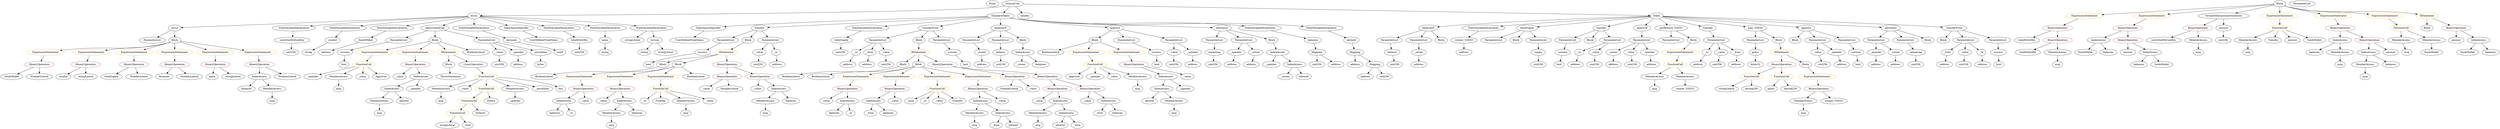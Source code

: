 strict digraph {
	graph [bb="0,0,12522,756"];
	node [label="\N"];
	Enter	[height=0.5,
		pos="4945.1,738",
		width=0.83628];
	Parameter__spender_3	[color=black,
		height=0.5,
		label=_spender,
		pos="6159.1,450",
		width=1.2521];
	ElementaryTypeName_address_18	[color=black,
		height=0.5,
		label=address,
		pos="6138.1,378",
		width=1.0996];
	Parameter__spender_3 -> ElementaryTypeName_address_18	[pos="e,6143.2,396.1 6153.9,431.7 6151.6,424.24 6149,415.32 6146.4,406.97"];
	VariableDeclaration__to	[color=black,
		height=0.5,
		label=_to,
		pos="8542.1,450",
		width=0.75];
	ElementaryTypeName_address_9	[color=black,
		height=0.5,
		label=address,
		pos="8511.1,378",
		width=1.0996];
	VariableDeclaration__to -> ElementaryTypeName_address_9	[pos="e,8518.6,395.96 8534.7,432.41 8531.2,424.59 8527,415.06 8523.1,406.23"];
	Parameter__value_5	[color=black,
		height=0.5,
		label=_value,
		pos="5843.1,450",
		width=0.96103];
	ElementaryTypeName_uint256_11	[color=black,
		height=0.5,
		label=uint256,
		pos="5843.1,378",
		width=1.0442];
	Parameter__value_5 -> ElementaryTypeName_uint256_11	[pos="e,5843.1,396.1 5843.1,431.7 5843.1,424.41 5843.1,415.73 5843.1,407.54"];
	ElementaryTypeName_uint256_4	[color=black,
		height=0.5,
		label=uint256,
		pos="9137.1,378",
		width=1.0442];
	IndexAccess_Unnamed_17	[color=black,
		height=0.5,
		label=IndexAccess,
		pos="10497,522",
		width=1.6402];
	Identifier_fundsWallet_2	[color=black,
		height=0.5,
		label=fundsWallet,
		pos="10431,450",
		width=1.5293];
	IndexAccess_Unnamed_17 -> Identifier_fundsWallet_2	[pos="e,10447,467.47 10481,504.41 10473,495.87 10463,485.28 10454,475.79"];
	Identifier_balances_9	[color=black,
		height=0.5,
		label=balances,
		pos="10547,450",
		width=1.1828];
	IndexAccess_Unnamed_17 -> Identifier_balances_9	[pos="e,10535,467.31 10509,504.05 10515,495.77 10522,485.62 10529,476.42"];
	ParameterList_Unnamed_5	[color=black,
		height=0.5,
		label=ParameterList,
		pos="7829.1,522",
		width=1.7095];
	Parameter_success	[color=black,
		height=0.5,
		label=success,
		pos="7807.1,450",
		width=1.1135];
	ParameterList_Unnamed_5 -> Parameter_success	[pos="e,7812.4,468.1 7823.6,503.7 7821.3,496.24 7818.5,487.32 7815.8,478.97"];
	ParameterList_Unnamed_6	[color=black,
		height=0.5,
		label=ParameterList,
		pos="8798.1,522",
		width=1.7095];
	Parameter_guess	[color=black,
		height=0.5,
		label=guess,
		pos="8798.1,450",
		width=0.87786];
	ParameterList_Unnamed_6 -> Parameter_guess	[pos="e,8798.1,468.1 8798.1,503.7 8798.1,496.41 8798.1,487.73 8798.1,479.54"];
	Identifier__owner_1	[color=black,
		height=0.5,
		label=_owner,
		pos="6412.1,306",
		width=1.0719];
	IndexAccess_Unnamed_19	[color=black,
		height=0.5,
		label=IndexAccess,
		pos="11715,522",
		width=1.6402];
	Identifier_balances_11	[color=black,
		height=0.5,
		label=balances,
		pos="11585,450",
		width=1.1828];
	IndexAccess_Unnamed_19 -> Identifier_balances_11	[pos="e,11611,464.74 11687,505.81 11667,495.35 11641,481.38 11621,470.16"];
	MemberAccess_Unnamed_13	[color=black,
		height=0.5,
		label=MemberAccess,
		pos="11715,450",
		width=1.9174];
	IndexAccess_Unnamed_19 -> MemberAccess_Unnamed_13	[pos="e,11715,468.1 11715,503.7 11715,496.41 11715,487.73 11715,479.54"];
	Identifier__spender_4	[color=black,
		height=0.5,
		label=_spender,
		pos="1545.1,306",
		width=1.2521];
	Identifier_unitsOneEthCanBuy	[color=black,
		height=0.5,
		label=unitsOneEthCanBuy,
		pos="10822,522",
		width=2.3887];
	IndexAccess_Unnamed_20	[color=black,
		height=0.5,
		label=IndexAccess,
		pos="11861,450",
		width=1.6402];
	MemberAccess_Unnamed_14	[color=black,
		height=0.5,
		label=MemberAccess,
		pos="11845,378",
		width=1.9174];
	IndexAccess_Unnamed_20 -> MemberAccess_Unnamed_14	[pos="e,11849,396.1 11857,431.7 11855,424.32 11853,415.52 11852,407.25"];
	Identifier_balances_12	[color=black,
		height=0.5,
		label=balances,
		pos="11975,378",
		width=1.1828];
	IndexAccess_Unnamed_20 -> Identifier_balances_12	[pos="e,11952,393.3 11886,433.46 11903,423.34 11925,410.02 11942,399.09"];
	ParameterList_Unnamed_20	[color=black,
		height=0.5,
		label=ParameterList,
		pos="4843.1,522",
		width=1.7095];
	Parameter__owner_2	[color=black,
		height=0.5,
		label=_owner,
		pos="4864.1,450",
		width=1.0719];
	ParameterList_Unnamed_20 -> Parameter__owner_2	[pos="e,4858.9,468.1 4848.2,503.7 4850.5,496.24 4853.2,487.32 4855.7,478.97"];
	BinaryOperation_Unnamed_16	[color=brown,
		height=0.5,
		label=BinaryOperation,
		pos="1277.1,378",
		width=1.9867];
	IndexAccess_Unnamed_15	[color=black,
		height=0.5,
		label=IndexAccess,
		pos="1277.1,306",
		width=1.6402];
	BinaryOperation_Unnamed_16 -> IndexAccess_Unnamed_15	[pos="e,1277.1,324.1 1277.1,359.7 1277.1,352.41 1277.1,343.73 1277.1,335.54"];
	NumberLiteral_Unnamed_2	[color=black,
		height=0.5,
		label=NumberLiteral,
		pos="1418.1,306",
		width=1.765];
	BinaryOperation_Unnamed_16 -> NumberLiteral_Unnamed_2	[pos="e,1387.8,322.01 1308.3,361.46 1328.8,351.31 1355.7,337.95 1377.8,327.01"];
	BinaryOperation_Unnamed_28	[color=brown,
		height=0.5,
		label=BinaryOperation,
		pos="11715,594",
		width=1.9867];
	BinaryOperation_Unnamed_28 -> IndexAccess_Unnamed_19	[pos="e,11715,540.1 11715,575.7 11715,568.41 11715,559.73 11715,551.54"];
	BinaryOperation_Unnamed_29	[color=brown,
		height=0.5,
		label=BinaryOperation,
		pos="11864,522",
		width=1.9867];
	BinaryOperation_Unnamed_28 -> BinaryOperation_Unnamed_29	[pos="e,11831,538.45 11748,577.64 11769,567.55 11798,554.25 11821,543.29"];
	FunctionDefinition_balanceOf	[color=black,
		height=0.5,
		label=balanceOf,
		pos="7141.1,594",
		width=1.3491];
	ParameterList_Unnamed_3	[color=black,
		height=0.5,
		label=ParameterList,
		pos="6944.1,522",
		width=1.7095];
	FunctionDefinition_balanceOf -> ParameterList_Unnamed_3	[pos="e,6982,536.49 7106.7,580.81 7075.2,569.59 7028,552.84 6992.6,540.25"];
	ParameterList_Unnamed_2	[color=black,
		height=0.5,
		label=ParameterList,
		pos="7085.1,522",
		width=1.7095];
	FunctionDefinition_balanceOf -> ParameterList_Unnamed_2	[pos="e,7098.6,539.96 7127.8,576.41 7121.2,568.16 7113.1,558.01 7105.7,548.78"];
	Block_Unnamed_1	[color=black,
		height=0.5,
		label=Block,
		pos="7197.1,522",
		width=0.90558];
	FunctionDefinition_balanceOf -> Block_Unnamed_1	[pos="e,7184.3,538.99 7154.3,576.41 7161.1,567.92 7169.5,557.41 7177.1,547.96"];
	ExpressionStatement_Unnamed_17	[color=orange,
		height=0.5,
		label=ExpressionStatement,
		pos="10432,666",
		width=2.458];
	BinaryOperation_Unnamed_22	[color=brown,
		height=0.5,
		label=BinaryOperation,
		pos="10289,594",
		width=1.9867];
	ExpressionStatement_Unnamed_17 -> BinaryOperation_Unnamed_22	[pos="e,10321,610.5 10399,648.94 10379,639.02 10353,626.19 10331,615.54"];
	IndexAccess_Unnamed_10	[color=black,
		height=0.5,
		label=IndexAccess,
		pos="5096.1,450",
		width=1.6402];
	Identifier__owner	[color=black,
		height=0.5,
		label=_owner,
		pos="5085.1,378",
		width=1.0719];
	IndexAccess_Unnamed_10 -> Identifier__owner	[pos="e,5087.7,396.1 5093.3,431.7 5092.2,424.32 5090.8,415.52 5089.5,407.25"];
	Identifier_balances_6	[color=black,
		height=0.5,
		label=balances,
		pos="5184.1,378",
		width=1.1828];
	IndexAccess_Unnamed_10 -> Identifier_balances_6	[pos="e,5164.7,394.43 5116.5,432.76 5128.2,423.47 5143,411.67 5155.8,401.49"];
	MemberAccess_Unnamed_21	[color=black,
		height=0.5,
		label=MemberAccess,
		pos="2205.1,234",
		width=1.9174];
	Identifier_msg_18	[color=black,
		height=0.5,
		label=msg,
		pos="2205.1,162",
		width=0.75];
	MemberAccess_Unnamed_21 -> Identifier_msg_18	[pos="e,2205.1,180.1 2205.1,215.7 2205.1,208.41 2205.1,199.73 2205.1,191.54"];
	VariableDeclaration_fundsWallet	[color=black,
		height=0.5,
		label=fundsWallet,
		pos="1839.1,522",
		width=1.5293];
	ElementaryTypeName_address_22	[color=black,
		height=0.5,
		label=address,
		pos="1600.1,450",
		width=1.0996];
	VariableDeclaration_fundsWallet -> ElementaryTypeName_address_22	[pos="e,1630.5,461.9 1797,510.06 1758.3,499.82 1699.6,483.79 1649.1,468 1646.5,467.21 1643.9,466.37 1641.3,465.51"];
	ElementaryTypeName_string_1	[color=black,
		height=0.5,
		label=string,
		pos="1511.1,450",
		width=0.864];
	StateVariableDeclaration_Unnamed	[color=black,
		height=0.5,
		label=StateVariableDeclaration,
		pos="7440.1,594",
		width=2.8184];
	VariableDeclaration_winner_TOD33	[color=black,
		height=0.5,
		label=winner_TOD33,
		pos="7316.1,522",
		width=1.9036];
	StateVariableDeclaration_Unnamed -> VariableDeclaration_winner_TOD33	[pos="e,7344,538.75 7410.7,576.41 7393.7,566.84 7372.2,554.69 7354,544.4"];
	InheritanceSpecifier_Unnamed	[color=black,
		height=0.5,
		label=InheritanceSpecifier,
		pos="3680.1,594",
		width=2.3333];
	UserDefinedTypeName_Unnamed	[color=black,
		height=0.5,
		label=UserDefinedTypeName,
		pos="3605.1,522",
		width=2.7214];
	InheritanceSpecifier_Unnamed -> UserDefinedTypeName_Unnamed	[pos="e,3623.3,540.03 3661.9,576.05 3652.8,567.52 3641.5,557.01 3631.4,547.61"];
	ElementaryTypeName_uint256_13	[color=black,
		height=0.5,
		label=uint256,
		pos="6575.1,378",
		width=1.0442];
	ElementaryTypeName_uint256_18	[color=black,
		height=0.5,
		label=uint256,
		pos="11120,522",
		width=1.0442];
	ElementaryTypeName_bool_6	[color=black,
		height=0.5,
		label=bool,
		pos="1696.1,378",
		width=0.76697];
	Parameter_balance	[color=black,
		height=0.5,
		label=balance,
		pos="6956.1,450",
		width=1.0719];
	ElementaryTypeName_uint256_1	[color=black,
		height=0.5,
		label=uint256,
		pos="6967.1,378",
		width=1.0442];
	Parameter_balance -> ElementaryTypeName_uint256_1	[pos="e,6964.4,396.1 6958.8,431.7 6959.9,424.32 6961.3,415.52 6962.6,407.25"];
	Parameter__from	[color=black,
		height=0.5,
		label=_from,
		pos="9737.1,450",
		width=0.93331];
	ElementaryTypeName_address_3	[color=black,
		height=0.5,
		label=address,
		pos="9734.1,378",
		width=1.0996];
	Parameter__from -> ElementaryTypeName_address_3	[pos="e,9734.8,396.1 9736.3,431.7 9736,424.41 9735.6,415.73 9735.3,407.54"];
	Identifier_balances_2	[color=black,
		height=0.5,
		label=balances,
		pos="2778.1,90",
		width=1.1828];
	ExpressionStatement_Unnamed_16	[color=orange,
		height=0.5,
		label=ExpressionStatement,
		pos="205.06,450",
		width=2.458];
	BinaryOperation_Unnamed_21	[color=brown,
		height=0.5,
		label=BinaryOperation,
		pos="192.06,378",
		width=1.9867];
	ExpressionStatement_Unnamed_16 -> BinaryOperation_Unnamed_21	[pos="e,195.23,396.1 201.84,431.7 200.47,424.32 198.84,415.52 197.3,407.25"];
	ElementaryTypeName_address_2	[color=black,
		height=0.5,
		label=address,
		pos="7316.1,450",
		width=1.0996];
	VariableDeclaration_winner_TOD33 -> ElementaryTypeName_address_2	[pos="e,7316.1,468.1 7316.1,503.7 7316.1,496.41 7316.1,487.73 7316.1,479.54"];
	Identifier__value_16	[color=black,
		height=0.5,
		label=_value,
		pos="2327.1,234",
		width=0.96103];
	Identifier__value_14	[color=black,
		height=0.5,
		label=_value,
		pos="1995.1,306",
		width=0.96103];
	Identifier_msg_4	[color=black,
		height=0.5,
		label=msg,
		pos="3453.1,90",
		width=0.75];
	IfStatement_Unnamed_2	[color=orange,
		height=0.5,
		label=IfStatement,
		pos="4568.1,450",
		width=1.4739];
	Block_Unnamed_14	[color=black,
		height=0.5,
		label=Block,
		pos="4478.1,378",
		width=0.90558];
	IfStatement_Unnamed_2 -> Block_Unnamed_14	[pos="e,4496.3,393.16 4547.6,433.12 4535.1,423.35 4518.8,410.72 4505.2,400.11"];
	Block_Unnamed_13	[color=black,
		height=0.5,
		label=Block,
		pos="4561.1,378",
		width=0.90558];
	IfStatement_Unnamed_2 -> Block_Unnamed_13	[pos="e,4562.8,396.1 4566.3,431.7 4565.6,424.41 4564.7,415.73 4563.9,407.54"];
	BinaryOperation_Unnamed_7	[color=brown,
		height=0.5,
		label=BinaryOperation,
		pos="4683.1,378",
		width=1.9867];
	IfStatement_Unnamed_2 -> BinaryOperation_Unnamed_7	[pos="e,4656.6,395.13 4593,433.81 4608.8,424.18 4629.6,411.55 4647.2,400.85"];
	FunctionDefinition_transfer_1	[color=black,
		height=0.5,
		label=transfer,
		pos="3951.1,594",
		width=1.0719];
	ParameterList_Unnamed_17	[color=black,
		height=0.5,
		label=ParameterList,
		pos="3783.1,522",
		width=1.7095];
	FunctionDefinition_transfer_1 -> ParameterList_Unnamed_17	[pos="e,3817.4,537.3 3922.9,581.28 3897,570.46 3857.9,554.19 3827.7,541.59"];
	Block_Unnamed_9	[color=black,
		height=0.5,
		label=Block,
		pos="3895.1,522",
		width=0.90558];
	FunctionDefinition_transfer_1 -> Block_Unnamed_9	[pos="e,3907.6,538.67 3938.1,576.76 3931.1,568.07 3922.4,557.19 3914.6,547.49"];
	ParameterList_Unnamed_16	[color=black,
		height=0.5,
		label=ParameterList,
		pos="4007.1,522",
		width=1.7095];
	FunctionDefinition_transfer_1 -> ParameterList_Unnamed_16	[pos="e,3993.7,539.63 3964,576.76 3970.7,568.4 3979,558.02 3986.6,548.61"];
	BinaryOperation_Unnamed_15	[color=brown,
		height=0.5,
		label=BinaryOperation,
		pos="5638.1,378",
		width=1.9867];
	IndexAccess_Unnamed_11	[color=black,
		height=0.5,
		label=IndexAccess,
		pos="5815.1,306",
		width=1.6402];
	BinaryOperation_Unnamed_15 -> IndexAccess_Unnamed_11	[pos="e,5780.1,320.82 5675.2,362.33 5702.7,351.44 5740.4,336.53 5769.7,324.93"];
	Identifier__value_12	[color=black,
		height=0.5,
		label=_value,
		pos="5927.1,306",
		width=0.96103];
	BinaryOperation_Unnamed_15 -> Identifier__value_12	[pos="e,5900.8,317.92 5691.6,365.64 5760.9,350.9 5873.9,326.75 5883.1,324 5885.3,323.32 5887.6,322.58 5890,321.8"];
	Identifier_amount_2	[color=black,
		height=0.5,
		label=amount,
		pos="11976,450",
		width=1.0581];
	ElementaryTypeName_address	[color=black,
		height=0.5,
		label=address,
		pos="7085.1,378",
		width=1.0996];
	ElementaryTypeName_address_10	[color=black,
		height=0.5,
		label=address,
		pos="8069.1,378",
		width=1.0996];
	MemberAccess_Unnamed_6	[color=black,
		height=0.5,
		label=MemberAccess,
		pos="5146.1,90",
		width=1.9174];
	Identifier_msg_5	[color=black,
		height=0.5,
		label=msg,
		pos="5146.1,18",
		width=0.75];
	MemberAccess_Unnamed_6 -> Identifier_msg_5	[pos="e,5146.1,36.104 5146.1,71.697 5146.1,64.407 5146.1,55.726 5146.1,47.536"];
	IndexAccess_Unnamed_7	[color=black,
		height=0.5,
		label=IndexAccess,
		pos="4339.1,162",
		width=1.6402];
	Identifier__from_2	[color=black,
		height=0.5,
		label=_from,
		pos="4325.1,90",
		width=0.93331];
	IndexAccess_Unnamed_7 -> Identifier__from_2	[pos="e,4328.5,108.1 4335.6,143.7 4334.1,136.32 4332.4,127.52 4330.7,119.25"];
	Identifier_balances_5	[color=black,
		height=0.5,
		label=balances,
		pos="4419.1,90",
		width=1.1828];
	IndexAccess_Unnamed_7 -> Identifier_balances_5	[pos="e,4401.2,106.67 4357.6,144.76 4368.1,135.62 4381.3,124.06 4392.8,114"];
	Identifier__to_1	[color=black,
		height=0.5,
		label=_to,
		pos="3237.1,162",
		width=0.75];
	BinaryOperation_Unnamed_6	[color=brown,
		height=0.5,
		label=BinaryOperation,
		pos="2934.1,234",
		width=1.9867];
	IndexAccess_Unnamed_2	[color=black,
		height=0.5,
		label=IndexAccess,
		pos="2822.1,162",
		width=1.6402];
	BinaryOperation_Unnamed_6 -> IndexAccess_Unnamed_2	[pos="e,2847.1,178.67 2908.1,216.76 2892.7,207.18 2873.1,194.92 2856.5,184.53"];
	Identifier__value_3	[color=black,
		height=0.5,
		label=_value,
		pos="2934.1,162",
		width=0.96103];
	BinaryOperation_Unnamed_6 -> Identifier__value_3	[pos="e,2934.1,180.1 2934.1,215.7 2934.1,208.41 2934.1,199.73 2934.1,191.54"];
	BooleanLiteral_Unnamed_3	[color=black,
		height=0.5,
		label=BooleanLiteral,
		pos="3964.1,306",
		width=1.7788];
	Parameter__value_3	[color=black,
		height=0.5,
		label=_value,
		pos="3930.1,450",
		width=0.96103];
	ElementaryTypeName_uint256_8	[color=black,
		height=0.5,
		label=uint256,
		pos="3926.1,378",
		width=1.0442];
	Parameter__value_3 -> ElementaryTypeName_uint256_8	[pos="e,3927,396.1 3929.1,431.7 3928.7,424.41 3928.2,415.73 3927.7,407.54"];
	Identifier_msg_17	[color=black,
		height=0.5,
		label=msg,
		pos="1677.1,234",
		width=0.75];
	ExpressionStatement_Unnamed_23	[color=orange,
		height=0.5,
		label=ExpressionStatement,
		pos="1845.1,450",
		width=2.458];
	FunctionCall_Unnamed_8	[color=orange,
		height=0.5,
		label=FunctionCall,
		pos="1800.1,378",
		width=1.6125];
	ExpressionStatement_Unnamed_23 -> FunctionCall_Unnamed_8	[pos="e,1811.1,396.1 1833.9,431.7 1828.9,423.81 1822.8,414.3 1817.1,405.55"];
	Identifier_totalSupply	[color=black,
		height=0.5,
		label=totalSupply,
		pos="547.06,306",
		width=1.4739];
	StateVariableDeclaration_Unnamed_3	[color=black,
		height=0.5,
		label=StateVariableDeclaration,
		pos="4357.1,594",
		width=2.8184];
	VariableDeclaration_totalSupply	[color=black,
		height=0.5,
		label=totalSupply,
		pos="4198.1,522",
		width=1.4739];
	StateVariableDeclaration_Unnamed_3 -> VariableDeclaration_totalSupply	[pos="e,4229.6,536.9 4320.2,576.76 4296.2,566.2 4264.8,552.39 4239.9,541.42"];
	Identifier_guess	[color=black,
		height=0.5,
		label=guess,
		pos="8873.1,234",
		width=0.87786];
	Parameter_success_4	[color=black,
		height=0.5,
		label=success,
		pos="4724.1,450",
		width=1.1135];
	ElementaryTypeName_bool_4	[color=black,
		height=0.5,
		label=bool,
		pos="4800.1,378",
		width=0.76697];
	Parameter_success_4 -> ElementaryTypeName_bool_4	[pos="e,4784.5,393.3 4740.9,433.46 4751.3,423.9 4764.8,411.49 4776.2,400.93"];
	stringLiteral_Unnamed_2	[color=black,
		height=0.5,
		label=stringLiteral,
		pos="3168.1,522",
		width=1.5016];
	Block_Unnamed_20	[color=black,
		height=0.5,
		label=Block,
		pos="12157,594",
		width=0.90558];
	Identifier_balances_7	[color=black,
		height=0.5,
		label=balances,
		pos="1212.1,234",
		width=1.1828];
	IndexAccess_Unnamed_15 -> Identifier_balances_7	[pos="e,1226.9,250.99 1261.7,288.41 1253.6,279.74 1243.6,268.97 1234.7,259.38"];
	MemberAccess_Unnamed_10	[color=black,
		height=0.5,
		label=MemberAccess,
		pos="1342.1,234",
		width=1.9174];
	IndexAccess_Unnamed_15 -> MemberAccess_Unnamed_10	[pos="e,1326.3,251.96 1292.5,288.41 1300.3,279.99 1309.9,269.58 1318.7,260.2"];
	MemberAccess_Unnamed_19	[color=black,
		height=0.5,
		label=MemberAccess,
		pos="1677.1,306",
		width=1.9174];
	MemberAccess_Unnamed_19 -> Identifier_msg_17	[pos="e,1677.1,252.1 1677.1,287.7 1677.1,280.41 1677.1,271.73 1677.1,263.54"];
	Identifier_msg_11	[color=black,
		height=0.5,
		label=msg,
		pos="10995,450",
		width=0.75];
	ElementaryTypeName_bytes32	[color=black,
		height=0.5,
		label=bytes32,
		pos="8798.1,378",
		width=1.0996];
	Identifier_msg_13	[color=black,
		height=0.5,
		label=msg,
		pos="11845,306",
		width=0.75];
	MemberAccess_Unnamed_14 -> Identifier_msg_13	[pos="e,11845,324.1 11845,359.7 11845,352.41 11845,343.73 11845,335.54"];
	ExpressionStatement_Unnamed_22	[color=orange,
		height=0.5,
		label=ExpressionStatement,
		pos="2040.1,450",
		width=2.458];
	BinaryOperation_Unnamed_30	[color=brown,
		height=0.5,
		label=BinaryOperation,
		pos="2040.1,378",
		width=1.9867];
	ExpressionStatement_Unnamed_22 -> BinaryOperation_Unnamed_30	[pos="e,2040.1,396.1 2040.1,431.7 2040.1,424.41 2040.1,415.73 2040.1,407.54"];
	BinaryOperation_Unnamed_17	[color=brown,
		height=0.5,
		label=BinaryOperation,
		pos="670.06,378",
		width=1.9867];
	BinaryOperation_Unnamed_17 -> Identifier_totalSupply	[pos="e,573.17,321.86 642.15,361.12 624.68,351.18 602.01,338.27 583.18,327.56"];
	NumberLiteral_Unnamed_3	[color=black,
		height=0.5,
		label=NumberLiteral,
		pos="682.06,306",
		width=1.765];
	BinaryOperation_Unnamed_17 -> NumberLiteral_Unnamed_3	[pos="e,679.12,324.1 673.02,359.7 674.29,352.32 675.79,343.52 677.21,335.25"];
	Identifier__value_5	[color=black,
		height=0.5,
		label=_value,
		pos="5407.1,162",
		width=0.96103];
	Parameter_success_6	[color=black,
		height=0.5,
		label=success,
		pos="1698.1,450",
		width=1.1135];
	Parameter_success_6 -> ElementaryTypeName_bool_6	[pos="e,1696.5,396.1 1697.6,431.7 1697.4,424.41 1697.1,415.73 1696.9,407.54"];
	Identifier_Approval	[color=black,
		height=0.5,
		label=Approval,
		pos="5340.1,306",
		width=1.266];
	Identifier_amount	[color=black,
		height=0.5,
		label=amount,
		pos="12304,522",
		width=1.0581];
	Identifier_totalEthInWei_1	[color=black,
		height=0.5,
		label=totalEthInWei,
		pos="10140,450",
		width=1.7095];
	Identifier__value_8	[color=black,
		height=0.5,
		label=_value,
		pos="4091.1,162",
		width=0.96103];
	ElementaryTypeName_address_4	[color=black,
		height=0.5,
		label=address,
		pos="9924.1,378",
		width=1.0996];
	Block_Unnamed_7	[color=black,
		height=0.5,
		label=Block,
		pos="9003.1,522",
		width=0.90558];
	ElementaryTypeName_address_23	[color=black,
		height=0.5,
		label=address,
		pos="2550.1,378",
		width=1.0996];
	Identifier__from	[color=black,
		height=0.5,
		label=_from,
		pos="5472.1,90",
		width=0.93331];
	MemberAccess_Unnamed_18	[color=black,
		height=0.5,
		label=MemberAccess,
		pos="1888.1,162",
		width=1.9174];
	Identifier_msg_16	[color=black,
		height=0.5,
		label=msg,
		pos="1888.1,90",
		width=0.75];
	MemberAccess_Unnamed_18 -> Identifier_msg_16	[pos="e,1888.1,108.1 1888.1,143.7 1888.1,136.41 1888.1,127.73 1888.1,119.54"];
	stringLiteral_Unnamed_5	[color=black,
		height=0.5,
		label=stringLiteral,
		pos="2242.1,18",
		width=1.5016];
	FunctionCall_Unnamed_8 -> Identifier__spender_4	[pos="e,1579.3,318.04 1756.3,365.73 1706.6,352.85 1628.4,332.47 1599.1,324 1596.1,323.16 1593.2,322.27 1590.1,321.37"];
	FunctionCall_Unnamed_8 -> MemberAccess_Unnamed_19	[pos="e,1704.8,322.81 1773.1,361.64 1755.9,351.88 1733.5,339.11 1714.6,328.38"];
	Identifier__value_15	[color=black,
		height=0.5,
		label=_value,
		pos="1799.1,306",
		width=0.96103];
	FunctionCall_Unnamed_8 -> Identifier__value_15	[pos="e,1799.3,324.1 1799.8,359.7 1799.7,352.41 1799.6,343.73 1799.5,335.54"];
	Identifier_Approval_1	[color=black,
		height=0.5,
		label=Approval,
		pos="1897.1,306",
		width=1.266];
	FunctionCall_Unnamed_8 -> Identifier_Approval_1	[pos="e,1875.8,322.34 1822.1,361.12 1835.3,351.59 1852.3,339.33 1866.7,328.89"];
	Identifier_balances_10	[color=black,
		height=0.5,
		label=balances,
		pos="10703,378",
		width=1.1828];
	MemberAccess_Unnamed_15	[color=black,
		height=0.5,
		label=MemberAccess,
		pos="11245,522",
		width=1.9174];
	Identifier_msg_14	[color=black,
		height=0.5,
		label=msg,
		pos="11245,450",
		width=0.75];
	MemberAccess_Unnamed_15 -> Identifier_msg_14	[pos="e,11245,468.1 11245,503.7 11245,496.41 11245,487.73 11245,479.54"];
	Identifier_allowed_2	[color=black,
		height=0.5,
		label=allowed,
		pos="5731.1,162",
		width=1.0858];
	FunctionCall_Unnamed_12	[color=orange,
		height=0.5,
		label=FunctionCall,
		pos="2292.1,90",
		width=1.6125];
	FunctionCall_Unnamed_12 -> stringLiteral_Unnamed_5	[pos="e,2254,35.789 2280,72.055 2274.2,63.973 2267.1,54.121 2260.7,45.112"];
	Identifier_sha3	[color=black,
		height=0.5,
		label=sha3,
		pos="2342.1,18",
		width=0.76697];
	FunctionCall_Unnamed_12 -> Identifier_sha3	[pos="e,2330.7,34.829 2304.2,72.055 2310.2,63.646 2317.5,53.323 2324.2,44.025"];
	BooleanLiteral_Unnamed_4	[color=black,
		height=0.5,
		label=BooleanLiteral,
		pos="5237.1,450",
		width=1.7788];
	Identifier_msg_10	[color=black,
		height=0.5,
		label=msg,
		pos="10289,378",
		width=0.75];
	FunctionCall_Unnamed_10	[color=orange,
		height=0.5,
		label=FunctionCall,
		pos="2438.1,234",
		width=1.6125];
	FunctionCall_Unnamed_11	[color=orange,
		height=0.5,
		label=FunctionCall,
		pos="2350.1,162",
		width=1.6125];
	FunctionCall_Unnamed_10 -> FunctionCall_Unnamed_11	[pos="e,2370.4,179.15 2417.6,216.76 2406.2,207.66 2391.7,196.16 2379.1,186.13"];
	ElementaryTypeName_bytes4	[color=black,
		height=0.5,
		label=bytes4,
		pos="2461.1,162",
		width=0.97489];
	FunctionCall_Unnamed_10 -> ElementaryTypeName_bytes4	[pos="e,2455.4,180.1 2443.7,215.7 2446.2,208.24 2449.1,199.32 2451.9,190.97"];
	Identifier_Transfer	[color=black,
		height=0.5,
		label=Transfer,
		pos="3324.1,162",
		width=1.1689];
	BinaryOperation_Unnamed	[color=brown,
		height=0.5,
		label=BinaryOperation,
		pos="8927.1,378",
		width=1.9867];
	FunctionCall_Unnamed_1	[color=orange,
		height=0.5,
		label=FunctionCall,
		pos="8773.1,306",
		width=1.6125];
	BinaryOperation_Unnamed -> FunctionCall_Unnamed_1	[pos="e,8804.8,321.44 8893.6,361.81 8870.6,351.33 8839.7,337.3 8815,326.07"];
	FunctionCall_Unnamed	[color=orange,
		height=0.5,
		label=FunctionCall,
		pos="8927.1,306",
		width=1.6125];
	BinaryOperation_Unnamed -> FunctionCall_Unnamed	[pos="e,8927.1,324.1 8927.1,359.7 8927.1,352.41 8927.1,343.73 8927.1,335.54"];
	ElementaryTypeName_address_15	[color=black,
		height=0.5,
		label=address,
		pos="4885.1,378",
		width=1.0996];
	Parameter__owner_2 -> ElementaryTypeName_address_15	[pos="e,4879.9,396.1 4869.2,431.7 4871.5,424.24 4874.2,415.32 4876.7,406.97"];
	Identifier__to	[color=black,
		height=0.5,
		label=_to,
		pos="2866.1,90",
		width=0.75];
	BooleanLiteral_Unnamed_2	[color=black,
		height=0.5,
		label=BooleanLiteral,
		pos="4110.1,306",
		width=1.7788];
	Block_Unnamed_11	[color=black,
		height=0.5,
		label=Block,
		pos="3326.1,378",
		width=0.90558];
	BooleanLiteral_Unnamed_1	[color=black,
		height=0.5,
		label=BooleanLiteral,
		pos="2763.1,306",
		width=1.7788];
	Block_Unnamed_11 -> BooleanLiteral_Unnamed_1	[pos="e,2809.4,318.74 3301.8,365.47 3296.4,363.32 3290.6,361.34 3285.1,360 3090.9,313.17 3034.5,354.44 2837.1,324 2831.7,323.18 2826.2,\
322.18 2820.7,321.09"];
	FunctionDefinition_transferFrom_1	[color=black,
		height=0.5,
		label=transferFrom,
		pos="4632.1,594",
		width=1.6402];
	ParameterList_Unnamed_18	[color=black,
		height=0.5,
		label=ParameterList,
		pos="4345.1,522",
		width=1.7095];
	FunctionDefinition_transferFrom_1 -> ParameterList_Unnamed_18	[pos="e,4391.4,534.3 4586.9,581.99 4537.1,569.84 4456.8,550.26 4402.5,537.02"];
	Block_Unnamed_12	[color=black,
		height=0.5,
		label=Block,
		pos="4572.1,522",
		width=0.90558];
	FunctionDefinition_transferFrom_1 -> Block_Unnamed_12	[pos="e,4585.4,538.51 4617.8,576.41 4610.3,567.62 4600.9,556.66 4592.6,546.96"];
	ParameterList_Unnamed_19	[color=black,
		height=0.5,
		label=ParameterList,
		pos="4688.1,522",
		width=1.7095];
	FunctionDefinition_transferFrom_1 -> ParameterList_Unnamed_19	[pos="e,4674.6,539.79 4645.6,576.05 4652.2,567.8 4660.3,557.7 4667.6,548.54"];
	ExpressionStatement_Unnamed_18	[color=orange,
		height=0.5,
		label=ExpressionStatement,
		pos="10771,666",
		width=2.458];
	BinaryOperation_Unnamed_26	[color=brown,
		height=0.5,
		label=BinaryOperation,
		pos="10646,594",
		width=1.9867];
	ExpressionStatement_Unnamed_18 -> BinaryOperation_Unnamed_26	[pos="e,10674,610.83 10742,648.59 10725,638.97 10703,626.72 10684,616.36"];
	Identifier__spender_5	[color=black,
		height=0.5,
		label=_spender,
		pos="2583.1,162",
		width=1.2521];
	MemberAccess_Unnamed_4	[color=black,
		height=0.5,
		label=MemberAccess,
		pos="3068.1,90",
		width=1.9174];
	Identifier_msg_3	[color=black,
		height=0.5,
		label=msg,
		pos="3068.1,18",
		width=0.75];
	MemberAccess_Unnamed_4 -> Identifier_msg_3	[pos="e,3068.1,36.104 3068.1,71.697 3068.1,64.407 3068.1,55.726 3068.1,47.536"];
	Parameter__to_3	[color=black,
		height=0.5,
		label=_to,
		pos="4225.1,450",
		width=0.75];
	ParameterList_Unnamed_18 -> Parameter__to_3	[pos="e,4244.9,462.58 4318.4,505.46 4299.6,494.47 4274.3,479.72 4254.8,468.34"];
	Parameter__from_1	[color=black,
		height=0.5,
		label=_from,
		pos="4304.1,450",
		width=0.93331];
	ParameterList_Unnamed_18 -> Parameter__from_1	[pos="e,4313.6,467.31 4335.1,504.05 4330.4,495.94 4324.6,486.04 4319.3,477.01"];
	Parameter__value_4	[color=black,
		height=0.5,
		label=_value,
		pos="4390.1,450",
		width=0.96103];
	ParameterList_Unnamed_18 -> Parameter__value_4	[pos="e,4379.6,467.31 4355.9,504.05 4361.2,495.85 4367.7,485.83 4373.5,476.71"];
	MemberAccess_Unnamed_20	[color=black,
		height=0.5,
		label=MemberAccess,
		pos="2583.1,234",
		width=1.9174];
	MemberAccess_Unnamed_20 -> Identifier__spender_5	[pos="e,2583.1,180.1 2583.1,215.7 2583.1,208.41 2583.1,199.73 2583.1,191.54"];
	ContractDefinition_Arcus	[color=black,
		height=0.5,
		label=Arcus,
		pos="2375.1,666",
		width=0.91945];
	FunctionDefinition_Arcus	[color=black,
		height=0.5,
		label=Arcus,
		pos="865.06,594",
		width=0.91945];
	ContractDefinition_Arcus -> FunctionDefinition_Arcus	[pos="e,898.21,596.54 2342.1,663.47 2146.1,654.39 1134.7,607.5 909.54,597.06"];
	StateVariableDeclaration_Unnamed_8	[color=black,
		height=0.5,
		label=StateVariableDeclaration,
		pos="1439.1,594",
		width=2.8184];
	ContractDefinition_Arcus -> StateVariableDeclaration_Unnamed_8	[pos="e,1526,603.53 2342,662.95 2236.6,656.35 1899.6,634.8 1621.1,612 1593.9,609.78 1564.6,607.14 1537.5,604.61"];
	StateVariableDeclaration_Unnamed_6	[color=black,
		height=0.5,
		label=StateVariableDeclaration,
		pos="1731.1,594",
		width=2.8184];
	ContractDefinition_Arcus -> StateVariableDeclaration_Unnamed_6	[pos="e,1805.9,606.47 2342.3,662.23 2259.2,655.1 2034,635.07 1847.1,612 1837.4,610.8 1827.2,609.46 1817.2,608.07"];
	StateVariableDeclaration_Unnamed_10	[color=black,
		height=0.5,
		label=StateVariableDeclaration,
		pos="1957.1,594",
		width=2.8184];
	ContractDefinition_Arcus -> StateVariableDeclaration_Unnamed_10	[pos="e,2029.1,607.07 2343.6,659.74 2279.9,649.06 2133.4,624.54 2040.2,608.92"];
	FunctionDefinition_approveAndCall	[color=black,
		height=0.5,
		label=approveAndCall,
		pos="2184.1,594",
		width=1.9867];
	ContractDefinition_Arcus -> FunctionDefinition_approveAndCall	[pos="e,2223.5,609.45 2348.1,655.12 2318.5,644.28 2270.4,626.65 2233.9,613.27"];
	StateVariableDeclaration_Unnamed_5	[color=black,
		height=0.5,
		label=StateVariableDeclaration,
		pos="2375.1,594",
		width=2.8184];
	ContractDefinition_Arcus -> StateVariableDeclaration_Unnamed_5	[pos="e,2375.1,612.1 2375.1,647.7 2375.1,640.41 2375.1,631.73 2375.1,623.54"];
	InheritanceSpecifier_Unnamed_1	[color=black,
		height=0.5,
		label=InheritanceSpecifier,
		pos="2578.1,594",
		width=2.3333];
	ContractDefinition_Arcus -> InheritanceSpecifier_Unnamed_1	[pos="e,2535.2,609.78 2402.4,655.56 2433.6,644.81 2485.2,627 2524.5,613.47"];
	StateVariableDeclaration_Unnamed_9	[color=black,
		height=0.5,
		label=StateVariableDeclaration,
		pos="2781.1,594",
		width=2.8184];
	ContractDefinition_Arcus -> StateVariableDeclaration_Unnamed_9	[pos="e,2710.2,607.21 2406.2,659.62 2468.2,648.94 2608.6,624.73 2698.9,609.16"];
	StateVariableDeclaration_Unnamed_4	[color=black,
		height=0.5,
		label=StateVariableDeclaration,
		pos="3002.1,594",
		width=2.8184];
	ContractDefinition_Arcus -> StateVariableDeclaration_Unnamed_4	[pos="e,2928.7,606.76 2407.7,662.21 2489.4,655.12 2708.8,635.3 2891.1,612 2899.6,610.9 2908.5,609.68 2917.5,608.4"];
	StateVariableDeclaration_Unnamed_7	[color=black,
		height=0.5,
		label=StateVariableDeclaration,
		pos="3223.1,594",
		width=2.8184];
	ContractDefinition_Arcus -> StateVariableDeclaration_Unnamed_7	[pos="e,3150.6,606.95 2408.2,663.57 2512.2,658.86 2841.2,642.44 3112.1,612 3120.9,611 3130.2,609.82 3139.4,608.54"];
	BinaryOperation_Unnamed_18	[color=brown,
		height=0.5,
		label=BinaryOperation,
		pos="1060.1,378",
		width=1.9867];
	Identifier_name	[color=black,
		height=0.5,
		label=name,
		pos="1044.1,306",
		width=0.83628];
	BinaryOperation_Unnamed_18 -> Identifier_name	[pos="e,1048,324.1 1056.1,359.7 1054.4,352.32 1052.4,343.52 1050.5,335.25"];
	stringLiteral_Unnamed_3	[color=black,
		height=0.5,
		label=stringLiteral,
		pos="1146.1,306",
		width=1.5016];
	BinaryOperation_Unnamed_18 -> stringLiteral_Unnamed_3	[pos="e,1126.4,322.99 1080.4,360.41 1091.5,351.39 1105.4,340.09 1117.5,330.21"];
	ElementaryTypeName_string_2	[color=black,
		height=0.5,
		label=string,
		pos="3207.1,450",
		width=0.864];
	Identifier_msg_6	[color=black,
		height=0.5,
		label=msg,
		pos="4839.1,18",
		width=0.75];
	ExpressionStatement_Unnamed_10	[color=orange,
		height=0.5,
		label=ExpressionStatement,
		pos="5408.1,450",
		width=2.458];
	FunctionCall_Unnamed_5	[color=orange,
		height=0.5,
		label=FunctionCall,
		pos="5449.1,378",
		width=1.6125];
	ExpressionStatement_Unnamed_10 -> FunctionCall_Unnamed_5	[pos="e,5439,396.1 5418.2,431.7 5422.8,423.9 5428.3,414.51 5433.3,405.83"];
	IfStatement_Unnamed_4	[color=orange,
		height=0.5,
		label=IfStatement,
		pos="2200.1,450",
		width=1.4739];
	Block_Unnamed_22	[color=black,
		height=0.5,
		label=Block,
		pos="2201.1,378",
		width=0.90558];
	IfStatement_Unnamed_4 -> Block_Unnamed_22	[pos="e,2200.8,396.1 2200.3,431.7 2200.4,424.41 2200.5,415.73 2200.6,407.54"];
	UnaryOperation_Unnamed	[color=black,
		height=0.5,
		label=UnaryOperation,
		pos="2324.1,378",
		width=1.9452];
	IfStatement_Unnamed_4 -> UnaryOperation_Unnamed	[pos="e,2296.2,394.72 2226.7,433.98 2244,424.18 2267,411.22 2286.2,400.35"];
	Identifier__from_4	[color=black,
		height=0.5,
		label=_from,
		pos="4537.1,162",
		width=0.93331];
	ParameterList_Unnamed_29	[color=black,
		height=0.5,
		label=ParameterList,
		pos="2033.1,522",
		width=1.7095];
	ParameterList_Unnamed_29 -> Parameter_success_6	[pos="e,1728.5,462.13 1978.4,513.24 1920.7,504.47 1827.2,488.69 1748.1,468 1745.2,467.24 1742.2,466.4 1739.2,465.51"];
	Block_Unnamed_14 -> BooleanLiteral_Unnamed_3	[pos="e,4010.2,318.77 4453.7,365.51 4448.4,363.36 4442.6,361.36 4437.1,360 4263.7,317.33 4213.3,352.31 4037.1,324 4031.9,323.17 4026.5,\
322.17 4021.1,321.09"];
	ElementaryTypeName_address_21	[color=black,
		height=0.5,
		label=address,
		pos="6821.1,306",
		width=1.0996];
	IndexAccess_Unnamed_6	[color=black,
		height=0.5,
		label=IndexAccess,
		pos="4203.1,162",
		width=1.6402];
	Identifier_balances_4	[color=black,
		height=0.5,
		label=balances,
		pos="4130.1,90",
		width=1.1828];
	IndexAccess_Unnamed_6 -> Identifier_balances_4	[pos="e,4146.7,106.99 4185.8,144.41 4176.5,135.57 4165,124.53 4154.9,114.79"];
	Identifier__to_2	[color=black,
		height=0.5,
		label=_to,
		pos="4218.1,90",
		width=0.75];
	IndexAccess_Unnamed_6 -> Identifier__to_2	[pos="e,4214.4,108.1 4206.8,143.7 4208.3,136.32 4210.2,127.52 4212,119.25"];
	ElementaryTypeName_bytes	[color=black,
		height=0.5,
		label=bytes,
		pos="2664.1,378",
		width=0.85014];
	VariableDeclaration_totalEthInWei	[color=black,
		height=0.5,
		label=totalEthInWei,
		pos="2876.1,522",
		width=1.7095];
	ElementaryTypeName_uint256_17	[color=black,
		height=0.5,
		label=uint256,
		pos="2876.1,450",
		width=1.0442];
	VariableDeclaration_totalEthInWei -> ElementaryTypeName_uint256_17	[pos="e,2876.1,468.1 2876.1,503.7 2876.1,496.41 2876.1,487.73 2876.1,479.54"];
	ThrowStatement_Unnamed	[color=black,
		height=0.5,
		label=ThrowStatement,
		pos="2256.1,306",
		width=2.0006];
	Block_Unnamed_22 -> ThrowStatement_Unnamed	[pos="e,2242.9,323.8 2213.5,361.12 2220.1,352.77 2228.3,342.32 2235.8,332.84"];
	IndexAccess_Unnamed_21	[color=black,
		height=0.5,
		label=IndexAccess,
		pos="2107.1,306",
		width=1.6402];
	IndexAccess_Unnamed_22	[color=black,
		height=0.5,
		label=IndexAccess,
		pos="1951.1,234",
		width=1.6402];
	IndexAccess_Unnamed_21 -> IndexAccess_Unnamed_22	[pos="e,1983.3,249.49 2074.7,290.5 2051.2,279.94 2019.1,265.54 1993.5,254.05"];
	Identifier__spender_3	[color=black,
		height=0.5,
		label=_spender,
		pos="2073.1,234",
		width=1.2521];
	IndexAccess_Unnamed_21 -> Identifier__spender_3	[pos="e,2081.4,252.1 2098.7,287.7 2094.9,280.07 2090.5,270.92 2086.4,262.4"];
	ExpressionStatement_Unnamed_15	[color=orange,
		height=0.5,
		label=ExpressionStatement,
		pos="450.06,450",
		width=2.458];
	BinaryOperation_Unnamed_20	[color=brown,
		height=0.5,
		label=BinaryOperation,
		pos="422.06,378",
		width=1.9867];
	ExpressionStatement_Unnamed_15 -> BinaryOperation_Unnamed_20	[pos="e,428.9,396.1 443.13,431.7 440.12,424.15 436.5,415.12 433.13,406.68"];
	ExpressionStatement_Unnamed_3	[color=orange,
		height=0.5,
		label=ExpressionStatement,
		pos="2934.1,306",
		width=2.458];
	ExpressionStatement_Unnamed_3 -> BinaryOperation_Unnamed_6	[pos="e,2934.1,252.1 2934.1,287.7 2934.1,280.41 2934.1,271.73 2934.1,263.54"];
	ExpressionStatement_Unnamed_5	[color=orange,
		height=0.5,
		label=ExpressionStatement,
		pos="4281.1,306",
		width=2.458];
	BinaryOperation_Unnamed_12	[color=brown,
		height=0.5,
		label=BinaryOperation,
		pos="4203.1,234",
		width=1.9867];
	ExpressionStatement_Unnamed_5 -> BinaryOperation_Unnamed_12	[pos="e,4221.8,251.79 4262.2,288.05 4252.6,279.46 4240.8,268.86 4230.2,259.4"];
	ExpressionStatement_Unnamed_6	[color=orange,
		height=0.5,
		label=ExpressionStatement,
		pos="4476.1,306",
		width=2.458];
	BinaryOperation_Unnamed_13	[color=brown,
		height=0.5,
		label=BinaryOperation,
		pos="4451.1,234",
		width=1.9867];
	ExpressionStatement_Unnamed_6 -> BinaryOperation_Unnamed_13	[pos="e,4457.2,252.1 4469.9,287.7 4467.2,280.15 4464,271.12 4460.9,262.68"];
	MemberAccess_Unnamed_2	[color=black,
		height=0.5,
		label=MemberAccess,
		pos="8287.1,306",
		width=1.9174];
	Identifier_msg_1	[color=black,
		height=0.5,
		label=msg,
		pos="8287.1,234",
		width=0.75];
	MemberAccess_Unnamed_2 -> Identifier_msg_1	[pos="e,8287.1,252.1 8287.1,287.7 8287.1,280.41 8287.1,271.73 8287.1,263.54"];
	ElementaryTypeName_uint256_9	[color=black,
		height=0.5,
		label=uint256,
		pos="4390.1,378",
		width=1.0442];
	Parameter_success_3	[color=black,
		height=0.5,
		label=success,
		pos="3455.1,450",
		width=1.1135];
	ParameterList_Unnamed_17 -> Parameter_success_3	[pos="e,3491,458.46 3736.9,509.72 3728.6,507.77 3720.1,505.79 3712.1,504 3634.5,486.75 3614.8,484.06 3537.1,468 3525.7,465.66 3513.5,463.14 \
3502.1,460.77"];
	FunctionCall_Unnamed_6	[color=orange,
		height=0.5,
		label=FunctionCall,
		pos="11410,594",
		width=1.6125];
	FunctionCall_Unnamed_6 -> MemberAccess_Unnamed_15	[pos="e,11280,537.87 11377,578.83 11352,568.32 11318,553.87 11291,542.31"];
	Identifier_Transfer_2	[color=black,
		height=0.5,
		label=Transfer,
		pos="11374,522",
		width=1.1689];
	FunctionCall_Unnamed_6 -> Identifier_Transfer_2	[pos="e,11383,539.79 11401,576.05 11397,568.23 11392,558.75 11388,549.98"];
	Identifier_amount_3	[color=black,
		height=0.5,
		label=amount,
		pos="11472,522",
		width=1.0581];
	FunctionCall_Unnamed_6 -> Identifier_amount_3	[pos="e,11458,538.99 11425,576.41 11432,567.74 11442,556.97 11450,547.38"];
	Identifier_fundsWallet_4	[color=black,
		height=0.5,
		label=fundsWallet,
		pos="11583,522",
		width=1.5293];
	FunctionCall_Unnamed_6 -> Identifier_fundsWallet_4	[pos="e,11550,536.56 11444,579.17 11471,568.17 11510,552.7 11539,540.78"];
	Block_Unnamed_2	[color=black,
		height=0.5,
		label=Block,
		pos="7941.1,522",
		width=0.90558];
	VariableDeclarationStatement_Unnamed	[color=black,
		height=0.5,
		label=VariableDeclarationStatement,
		pos="11121,666",
		width=3.3174];
	BinaryOperation_Unnamed_24	[color=brown,
		height=0.5,
		label=BinaryOperation,
		pos="10993,594",
		width=1.9867];
	VariableDeclarationStatement_Unnamed -> BinaryOperation_Unnamed_24	[pos="e,11022,610.91 11090,648.23 11073,638.68 11051,626.61 11032,616.38"];
	VariableDeclaration_amount	[color=black,
		height=0.5,
		label=amount,
		pos="11121,594",
		width=1.0581];
	VariableDeclarationStatement_Unnamed -> VariableDeclaration_amount	[pos="e,11121,612.1 11121,647.7 11121,640.41 11121,631.73 11121,623.54"];
	Block_Unnamed_21	[color=black,
		height=0.5,
		label=Block,
		pos="2184.1,522",
		width=0.90558];
	Block_Unnamed_21 -> ExpressionStatement_Unnamed_23	[pos="e,1906.3,463.4 2154.1,514.57 2139,511.37 2120.6,507.45 2104.1,504 2041.1,490.86 1969.4,476.22 1917.4,465.66"];
	Block_Unnamed_21 -> ExpressionStatement_Unnamed_22	[pos="e,2073.3,467.16 2160.3,509.44 2139.4,499.3 2108.6,484.31 2083.4,472.05"];
	Block_Unnamed_21 -> IfStatement_Unnamed_4	[pos="e,2196.1,468.1 2188,503.7 2189.7,496.32 2191.7,487.52 2193.6,479.25"];
	BooleanLiteral_Unnamed_5	[color=black,
		height=0.5,
		label=BooleanLiteral,
		pos="2335.1,450",
		width=1.7788];
	Block_Unnamed_21 -> BooleanLiteral_Unnamed_5	[pos="e,2303,465.88 2208.3,509.75 2231,499.24 2265.3,483.33 2292.5,470.71"];
	IndexAccess_Unnamed_12	[color=black,
		height=0.5,
		label=IndexAccess,
		pos="5794.1,234",
		width=1.6402];
	IndexAccess_Unnamed_12 -> Identifier_allowed_2	[pos="e,5745.4,178.99 5779.1,216.41 5771.3,207.74 5761.6,196.97 5753,187.38"];
	MemberAccess_Unnamed_8	[color=black,
		height=0.5,
		label=MemberAccess,
		pos="5857.1,162",
		width=1.9174];
	IndexAccess_Unnamed_12 -> MemberAccess_Unnamed_8	[pos="e,5841.8,179.96 5809,216.41 5816.5,208.08 5825.7,197.8 5834.1,188.49"];
	ParameterList_Unnamed_26	[color=black,
		height=0.5,
		label=ParameterList,
		pos="753.06,522",
		width=1.7095];
	FunctionDefinition_Arcus -> ParameterList_Unnamed_26	[pos="e,778.34,538.8 843.99,579.83 828.2,569.96 806.24,556.24 787.85,544.75"];
	Block_Unnamed_18	[color=black,
		height=0.5,
		label=Block,
		pos="865.06,522",
		width=0.90558];
	FunctionDefinition_Arcus -> Block_Unnamed_18	[pos="e,865.06,540.1 865.06,575.7 865.06,568.41 865.06,559.73 865.06,551.54"];
	FunctionCall_Unnamed_2	[color=orange,
		height=0.5,
		label=FunctionCall,
		pos="8395.1,378",
		width=1.6125];
	FunctionCall_Unnamed_2 -> MemberAccess_Unnamed_2	[pos="e,8312,323.14 8370.8,361.29 8356.3,351.88 8337.6,339.76 8321.5,329.36"];
	MemberAccess_Unnamed_1	[color=black,
		height=0.5,
		label=MemberAccess,
		pos="8443.1,306",
		width=1.9174];
	FunctionCall_Unnamed_2 -> MemberAccess_Unnamed_1	[pos="e,8431.5,323.79 8406.7,360.05 8412.2,351.97 8419,342.12 8425.2,333.11"];
	BinaryOperation_Unnamed_27	[color=brown,
		height=0.5,
		label=BinaryOperation,
		pos="10646,522",
		width=1.9867];
	Identifier_amount_1	[color=black,
		height=0.5,
		label=amount,
		pos="10646,450",
		width=1.0581];
	BinaryOperation_Unnamed_27 -> Identifier_amount_1	[pos="e,10646,468.1 10646,503.7 10646,496.41 10646,487.73 10646,479.54"];
	IndexAccess_Unnamed_18	[color=black,
		height=0.5,
		label=IndexAccess,
		pos="10761,450",
		width=1.6402];
	BinaryOperation_Unnamed_27 -> IndexAccess_Unnamed_18	[pos="e,10736,466.5 10672,504.94 10688,495.29 10709,482.89 10726,472.41"];
	FunctionCall_Unnamed_4	[color=orange,
		height=0.5,
		label=FunctionCall,
		pos="4671.1,234",
		width=1.6125];
	FunctionCall_Unnamed_4 -> Identifier__from_4	[pos="e,4560.4,175.2 4642.3,217.98 4621.2,206.95 4592.5,191.95 4570.4,180.4"];
	Identifier__to_3	[color=black,
		height=0.5,
		label=_to,
		pos="4616.1,162",
		width=0.75];
	FunctionCall_Unnamed_4 -> Identifier__to_3	[pos="e,4628.1,178.36 4657.7,216.05 4651,207.44 4642.6,196.81 4635.2,187.33"];
	Identifier__value_11	[color=black,
		height=0.5,
		label=_value,
		pos="4696.1,162",
		width=0.96103];
	FunctionCall_Unnamed_4 -> Identifier__value_11	[pos="e,4689.9,180.1 4677.2,215.7 4679.9,208.15 4683.2,199.12 4686.2,190.68"];
	Identifier_Transfer_1	[color=black,
		height=0.5,
		label=Transfer,
		pos="4791.1,162",
		width=1.1689];
	FunctionCall_Unnamed_4 -> Identifier_Transfer_1	[pos="e,4766.8,177.14 4697.4,217.64 4714.9,207.4 4738.2,193.86 4757.1,182.81"];
	VariableDeclaration__value	[color=black,
		height=0.5,
		label=_value,
		pos="8622.1,450",
		width=0.96103];
	ElementaryTypeName_uint256_6	[color=black,
		height=0.5,
		label=uint256,
		pos="8606.1,378",
		width=1.0442];
	VariableDeclaration__value -> ElementaryTypeName_uint256_6	[pos="e,8610,396.1 8618.1,431.7 8616.4,424.32 8614.4,415.52 8612.5,407.25"];
	Identifier__value_1	[color=black,
		height=0.5,
		label=_value,
		pos="3544.1,234",
		width=0.96103];
	ElementaryTypeName_bool	[color=black,
		height=0.5,
		label=bool,
		pos="7794.1,378",
		width=0.76697];
	ParameterList_Unnamed_7	[color=black,
		height=0.5,
		label=ParameterList,
		pos="8335.1,522",
		width=1.7095];
	ElementaryTypeName_uint256_16	[color=black,
		height=0.5,
		label=uint256,
		pos="1424.1,450",
		width=1.0442];
	FunctionDefinition_totalSupply	[color=black,
		height=0.5,
		label=totalSupply,
		pos="7632.1,594",
		width=1.4739];
	ParameterList_Unnamed	[color=black,
		height=0.5,
		label=ParameterList,
		pos="7464.1,522",
		width=1.7095];
	FunctionDefinition_totalSupply -> ParameterList_Unnamed	[pos="e,7498.4,537.3 7599.7,579.5 7573.9,568.76 7537.5,553.6 7508.9,541.69"];
	Block_Unnamed	[color=black,
		height=0.5,
		label=Block,
		pos="7576.1,522",
		width=0.90558];
	FunctionDefinition_totalSupply -> Block_Unnamed	[pos="e,7588.8,538.99 7618.8,576.41 7612,567.92 7603.6,557.41 7596,547.96"];
	ParameterList_Unnamed_1	[color=black,
		height=0.5,
		label=ParameterList,
		pos="7688.1,522",
		width=1.7095];
	FunctionDefinition_totalSupply -> ParameterList_Unnamed_1	[pos="e,7674.5,539.96 7645.3,576.41 7651.9,568.16 7660,558.01 7667.4,548.78"];
	ParameterList_Unnamed_25	[color=black,
		height=0.5,
		label=ParameterList,
		pos="6050.1,522",
		width=1.7095];
	Parameter_remaining_1	[color=black,
		height=0.5,
		label=remaining,
		pos="6050.1,450",
		width=1.2798];
	ParameterList_Unnamed_25 -> Parameter_remaining_1	[pos="e,6050.1,468.1 6050.1,503.7 6050.1,496.41 6050.1,487.73 6050.1,479.54"];
	ParameterList_Unnamed_3 -> Parameter_balance	[pos="e,6953.1,468.1 6947,503.7 6948.3,496.32 6949.8,487.52 6951.2,479.25"];
	ElementaryTypeName_uint256_10	[color=black,
		height=0.5,
		label=uint256,
		pos="4980.1,378",
		width=1.0442];
	Identifier__extraData	[color=black,
		height=0.5,
		label=_extraData,
		pos="2721.1,234",
		width=1.4046];
	ElementaryTypeName_bool_2	[color=black,
		height=0.5,
		label=bool,
		pos="9317.1,378",
		width=0.76697];
	VariableDeclaration_unitsOneEthCanBuy	[color=black,
		height=0.5,
		label=unitsOneEthCanBuy,
		pos="1429.1,522",
		width=2.3887];
	StateVariableDeclaration_Unnamed_8 -> VariableDeclaration_unitsOneEthCanBuy	[pos="e,1431.5,540.1 1436.6,575.7 1435.5,568.32 1434.3,559.52 1433.1,551.25"];
	ElementaryTypeName_address_6	[color=black,
		height=0.5,
		label=address,
		pos="9505.1,378",
		width=1.0996];
	Identifier__spender_2	[color=black,
		height=0.5,
		label=_spender,
		pos="6338.1,378",
		width=1.2521];
	ElementaryTypeName_address_11	[color=black,
		height=0.5,
		label=address,
		pos="8259.1,378",
		width=1.0996];
	FunctionDefinition_balanceOf_1	[color=black,
		height=0.5,
		label=balanceOf,
		pos="4984.1,594",
		width=1.3491];
	FunctionDefinition_balanceOf_1 -> ParameterList_Unnamed_20	[pos="e,4873.2,537.94 4955.9,579 4935.1,568.69 4906.6,554.52 4883.4,543.02"];
	ParameterList_Unnamed_21	[color=black,
		height=0.5,
		label=ParameterList,
		pos="4984.1,522",
		width=1.7095];
	FunctionDefinition_balanceOf_1 -> ParameterList_Unnamed_21	[pos="e,4984.1,540.1 4984.1,575.7 4984.1,568.41 4984.1,559.73 4984.1,551.54"];
	Block_Unnamed_15	[color=black,
		height=0.5,
		label=Block,
		pos="5096.1,522",
		width=0.90558];
	FunctionDefinition_balanceOf_1 -> Block_Unnamed_15	[pos="e,5075.1,536.11 5008.1,577.98 5024.9,567.48 5047.5,553.35 5065.6,542.05"];
	Parameter__value_1	[color=black,
		height=0.5,
		label=_value,
		pos="9835.1,450",
		width=0.96103];
	ElementaryTypeName_uint256_3	[color=black,
		height=0.5,
		label=uint256,
		pos="9829.1,378",
		width=1.0442];
	Parameter__value_1 -> ElementaryTypeName_uint256_3	[pos="e,9830.5,396.1 9833.6,431.7 9832.9,424.41 9832.2,415.73 9831.5,407.54"];
	FunctionCall_Unnamed_7	[color=orange,
		height=0.5,
		label=FunctionCall,
		pos="12023,594",
		width=1.6125];
	MemberAccess_Unnamed_17	[color=black,
		height=0.5,
		label=MemberAccess,
		pos="12023,522",
		width=1.9174];
	FunctionCall_Unnamed_7 -> MemberAccess_Unnamed_17	[pos="e,12023,540.1 12023,575.7 12023,568.41 12023,559.73 12023,551.54"];
	MemberAccess_Unnamed_16	[color=black,
		height=0.5,
		label=MemberAccess,
		pos="12179,522",
		width=1.9174];
	FunctionCall_Unnamed_7 -> MemberAccess_Unnamed_16	[pos="e,12145,538.16 12055,578.67 12078,568.34 12109,554.28 12135,542.87"];
	stringLiteral_Unnamed	[color=black,
		height=0.5,
		label=stringLiteral,
		pos="8651.1,234",
		width=1.5016];
	Block_Unnamed_10	[color=black,
		height=0.5,
		label=Block,
		pos="3409.1,378",
		width=0.90558];
	Block_Unnamed_10 -> ExpressionStatement_Unnamed_3	[pos="e,2998.3,318.76 3384.7,365.58 3379.3,363.43 3373.6,361.41 3368.1,360 3222.5,322.86 3180.8,344.85 3032.1,324 3024.7,322.97 3017.1,\
321.81 3009.4,320.58"];
	ExpressionStatement_Unnamed_2	[color=orange,
		height=0.5,
		label=ExpressionStatement,
		pos="3129.1,306",
		width=2.458];
	Block_Unnamed_10 -> ExpressionStatement_Unnamed_2	[pos="e,3194.8,318.37 3384.2,365.87 3378.9,363.74 3373.3,361.67 3368.1,360 3314.8,343.19 3253.2,329.67 3205.9,320.49"];
	ExpressionStatement_Unnamed_4	[color=orange,
		height=0.5,
		label=ExpressionStatement,
		pos="3324.1,306",
		width=2.458];
	Block_Unnamed_10 -> ExpressionStatement_Unnamed_4	[pos="e,3344.6,323.95 3391.4,362.5 3380.5,353.47 3366.1,341.64 3353.5,331.23"];
	BooleanLiteral_Unnamed	[color=black,
		height=0.5,
		label=BooleanLiteral,
		pos="3495.1,306",
		width=1.7788];
	Block_Unnamed_10 -> BooleanLiteral_Unnamed	[pos="e,3474.8,323.45 3426.9,362.5 3438.2,353.26 3453.2,341.07 3466.2,330.47"];
	Parameter__value_6	[color=black,
		height=0.5,
		label=_value,
		pos="2452.1,450",
		width=0.96103];
	ElementaryTypeName_uint256_19	[color=black,
		height=0.5,
		label=uint256,
		pos="2452.1,378",
		width=1.0442];
	Parameter__value_6 -> ElementaryTypeName_uint256_19	[pos="e,2452.1,396.1 2452.1,431.7 2452.1,424.41 2452.1,415.73 2452.1,407.54"];
	FunctionDefinition_transfer	[color=black,
		height=0.5,
		label=transfer,
		pos="7997.1,594",
		width=1.0719];
	FunctionDefinition_transfer -> ParameterList_Unnamed_5	[pos="e,7863.4,537.3 7968.9,581.28 7943,570.46 7903.9,554.19 7873.7,541.59"];
	FunctionDefinition_transfer -> Block_Unnamed_2	[pos="e,7953.6,538.67 7984.1,576.76 7977.1,568.07 7968.4,557.19 7960.6,547.49"];
	ParameterList_Unnamed_4	[color=black,
		height=0.5,
		label=ParameterList,
		pos="8053.1,522",
		width=1.7095];
	FunctionDefinition_transfer -> ParameterList_Unnamed_4	[pos="e,8039.7,539.63 8010,576.76 8016.7,568.4 8025,558.02 8032.6,548.61"];
	Parameter_balance_1	[color=black,
		height=0.5,
		label=balance,
		pos="4980.1,450",
		width=1.0719];
	Parameter_balance_1 -> ElementaryTypeName_uint256_10	[pos="e,4980.1,396.1 4980.1,431.7 4980.1,424.41 4980.1,415.73 4980.1,407.54"];
	BinaryOperation_Unnamed_19	[color=brown,
		height=0.5,
		label=BinaryOperation,
		pos="865.06,378",
		width=1.9867];
	Identifier_decimals	[color=black,
		height=0.5,
		label=decimals,
		pos="807.06,306",
		width=1.1967];
	BinaryOperation_Unnamed_19 -> Identifier_decimals	[pos="e,820.57,323.31 851.02,360.05 844.08,351.68 835.56,341.4 827.88,332.13"];
	NumberLiteral_Unnamed_4	[color=black,
		height=0.5,
		label=NumberLiteral,
		pos="932.06,306",
		width=1.765];
	BinaryOperation_Unnamed_19 -> NumberLiteral_Unnamed_4	[pos="e,915.99,323.79 881.27,360.05 889.34,351.63 899.25,341.28 908.16,331.97"];
	Parameter__to	[color=black,
		height=0.5,
		label=_to,
		pos="7894.1,450",
		width=0.75];
	ElementaryTypeName_address_1	[color=black,
		height=0.5,
		label=address,
		pos="7879.1,378",
		width=1.0996];
	Parameter__to -> ElementaryTypeName_address_1	[pos="e,7882.7,396.1 7890.3,431.7 7888.8,424.32 7886.9,415.52 7885.1,407.25"];
	ExpressionStatement_Unnamed_12	[color=orange,
		height=0.5,
		label=ExpressionStatement,
		pos="670.06,450",
		width=2.458];
	ExpressionStatement_Unnamed_12 -> BinaryOperation_Unnamed_17	[pos="e,670.06,396.1 670.06,431.7 670.06,424.41 670.06,415.73 670.06,407.54"];
	EventDefinition_Approval	[color=black,
		height=0.5,
		label=Approval,
		pos="8194.1,594",
		width=1.266];
	ParameterList_Unnamed_15	[color=black,
		height=0.5,
		label=ParameterList,
		pos="8194.1,522",
		width=1.7095];
	EventDefinition_Approval -> ParameterList_Unnamed_15	[pos="e,8194.1,540.1 8194.1,575.7 8194.1,568.41 8194.1,559.73 8194.1,551.54"];
	BinaryOperation_Unnamed_24 -> Identifier_unitsOneEthCanBuy	[pos="e,10860,538.55 10957,578.15 10932,567.88 10898,554.09 10871,542.87"];
	MemberAccess_Unnamed_12	[color=black,
		height=0.5,
		label=MemberAccess,
		pos="10995,522",
		width=1.9174];
	BinaryOperation_Unnamed_24 -> MemberAccess_Unnamed_12	[pos="e,10995,540.1 10994,575.7 10994,568.41 10994,559.73 10994,551.54"];
	Block_Unnamed_4	[color=black,
		height=0.5,
		label=Block,
		pos="9049.1,378",
		width=0.90558];
	ExpressionStatement_Unnamed	[color=orange,
		height=0.5,
		label=ExpressionStatement,
		pos="9103.1,306",
		width=2.458];
	Block_Unnamed_4 -> ExpressionStatement_Unnamed	[pos="e,9090.1,323.8 9061.3,361.12 9067.8,352.77 9075.8,342.32 9083.1,332.84"];
	Identifier_allowed	[color=black,
		height=0.5,
		label=allowed,
		pos="5261.1,18",
		width=1.0858];
	IndexAccess_Unnamed_2 -> Identifier_balances_2	[pos="e,2788.6,107.79 2811.4,144.05 2806.4,136.06 2800.3,126.33 2794.6,117.4"];
	IndexAccess_Unnamed_2 -> Identifier__to	[pos="e,2856.1,106.83 2832.7,144.05 2837.9,135.73 2844.3,125.54 2850.1,116.32"];
	Identifier_msg_15	[color=black,
		height=0.5,
		label=msg,
		pos="12059,450",
		width=0.75];
	MemberAccess_Unnamed_17 -> Identifier_msg_15	[pos="e,12051,467.14 12032,503.7 12036,495.75 12041,486.16 12046,477.34"];
	Parameter_success_2	[color=black,
		height=0.5,
		label=success,
		pos="9300.1,450",
		width=1.1135];
	Parameter_success_2 -> ElementaryTypeName_bool_2	[pos="e,9312.9,396.1 9304.3,431.7 9306,424.32 9308.2,415.52 9310.2,407.25"];
	VariableDeclaration__owner	[color=black,
		height=0.5,
		label=_owner,
		pos="8068.1,450",
		width=1.0719];
	VariableDeclaration__owner -> ElementaryTypeName_address_10	[pos="e,8068.8,396.1 8068.3,431.7 8068.4,424.41 8068.5,415.73 8068.6,407.54"];
	IndexAccess_Unnamed_8	[color=black,
		height=0.5,
		label=IndexAccess,
		pos="4910.1,162",
		width=1.6402];
	MemberAccess_Unnamed_7	[color=black,
		height=0.5,
		label=MemberAccess,
		pos="4839.1,90",
		width=1.9174];
	IndexAccess_Unnamed_8 -> MemberAccess_Unnamed_7	[pos="e,4855.8,107.47 4893.2,144.41 4884.5,135.78 4873.6,125.06 4863.9,115.5"];
	IndexAccess_Unnamed_9	[color=black,
		height=0.5,
		label=IndexAccess,
		pos="4985.1,90",
		width=1.6402];
	IndexAccess_Unnamed_8 -> IndexAccess_Unnamed_9	[pos="e,4967.4,107.47 4927.8,144.41 4937.2,135.69 4948.8,124.85 4959.1,115.21"];
	ElementaryTypeName_address_17	[color=black,
		height=0.5,
		label=address,
		pos="6235.1,378",
		width=1.0996];
	VariableDeclaration_version	[color=black,
		height=0.5,
		label=version,
		pos="3278.1,522",
		width=1.0442];
	VariableDeclaration_version -> ElementaryTypeName_string_2	[pos="e,3222.3,466.01 3262.3,505.46 3252.9,496.18 3240.8,484.23 3230.3,473.88"];
	stringLiteral_Unnamed_1	[color=black,
		height=0.5,
		label=stringLiteral,
		pos="3310.1,450",
		width=1.5016];
	VariableDeclaration_version -> stringLiteral_Unnamed_1	[pos="e,3302.2,468.28 3285.8,504.05 3289.3,496.43 3293.5,487.23 3297.4,478.65"];
	Mapping_Unnamed	[color=black,
		height=0.5,
		label=Mapping,
		pos="6575.1,450",
		width=1.2105];
	Mapping_Unnamed -> ElementaryTypeName_uint256_13	[pos="e,6575.1,396.1 6575.1,431.7 6575.1,424.41 6575.1,415.73 6575.1,407.54"];
	ElementaryTypeName_address_19	[color=black,
		height=0.5,
		label=address,
		pos="6670.1,378",
		width=1.0996];
	Mapping_Unnamed -> ElementaryTypeName_address_19	[pos="e,6649.8,393.92 6595.7,433.81 6608.8,424.11 6626.1,411.39 6640.7,400.64"];
	FunctionDefinition_approve_1	[color=black,
		height=0.5,
		label=approve,
		pos="5554.1,594",
		width=1.1412];
	Block_Unnamed_16	[color=black,
		height=0.5,
		label=Block,
		pos="5453.1,522",
		width=0.90558];
	FunctionDefinition_approve_1 -> Block_Unnamed_16	[pos="e,5472.7,536.64 5532.6,578.15 5517.8,567.89 5497.9,554.11 5481.8,542.9"];
	ParameterList_Unnamed_23	[color=black,
		height=0.5,
		label=ParameterList,
		pos="5611.1,522",
		width=1.7095];
	FunctionDefinition_approve_1 -> ParameterList_Unnamed_23	[pos="e,5597.5,539.63 5567.3,576.76 5574.2,568.32 5582.7,557.8 5590.4,548.31"];
	ParameterList_Unnamed_22	[color=black,
		height=0.5,
		label=ParameterList,
		pos="5843.1,522",
		width=1.7095];
	FunctionDefinition_approve_1 -> ParameterList_Unnamed_22	[pos="e,5796.8,534.2 5589.5,584.42 5638.5,572.55 5727.5,551 5785.9,536.84"];
	Identifier__value_9	[color=black,
		height=0.5,
		label=_value,
		pos="4451.1,162",
		width=0.96103];
	IndexAccess_Unnamed_22 -> MemberAccess_Unnamed_18	[pos="e,1903.3,179.96 1936.1,216.41 1928.6,208.08 1919.4,197.8 1911,188.49"];
	Identifier_allowed_4	[color=black,
		height=0.5,
		label=allowed,
		pos="2014.1,162",
		width=1.0858];
	IndexAccess_Unnamed_22 -> Identifier_allowed_4	[pos="e,1999.7,178.99 1966,216.41 1973.8,207.74 1983.5,196.97 1992.1,187.38"];
	BinaryOperation_Unnamed_30 -> Identifier__value_14	[pos="e,2005.5,323.31 2029.2,360.05 2023.9,351.85 2017.4,341.83 2011.6,332.71"];
	BinaryOperation_Unnamed_30 -> IndexAccess_Unnamed_21	[pos="e,2091,323.79 2056.3,360.05 2064.3,351.63 2074.2,341.28 2083.2,331.97"];
	ParameterList_Unnamed_12	[color=black,
		height=0.5,
		label=ParameterList,
		pos="9403.1,522",
		width=1.7095];
	Parameter__spender_1	[color=black,
		height=0.5,
		label=_spender,
		pos="9403.1,450",
		width=1.2521];
	ParameterList_Unnamed_12 -> Parameter__spender_1	[pos="e,9403.1,468.1 9403.1,503.7 9403.1,496.41 9403.1,487.73 9403.1,479.54"];
	Parameter__owner_1	[color=black,
		height=0.5,
		label=_owner,
		pos="9505.1,450",
		width=1.0719];
	ParameterList_Unnamed_12 -> Parameter__owner_1	[pos="e,9484.2,465.32 9426.5,504.94 9440.9,495.05 9459.5,482.26 9475,471.62"];
	ParameterList_Unnamed_21 -> Parameter_balance_1	[pos="e,4981,468.1 4983.1,503.7 4982.7,496.41 4982.2,487.73 4981.7,479.54"];
	ElementaryTypeName_bool_3	[color=black,
		height=0.5,
		label=bool,
		pos="3248.1,378",
		width=0.76697];
	Parameter_success_3 -> ElementaryTypeName_bool_3	[pos="e,3269.5,389.75 3421.2,440.01 3386.3,430.42 3330.7,414.14 3284.1,396 3282.7,395.48 3281.4,394.93 3280,394.36"];
	ParameterList_Unnamed_27	[color=black,
		height=0.5,
		label=ParameterList,
		pos="11522,738",
		width=1.7095];
	Identifier_fundsWallet	[color=black,
		height=0.5,
		label=fundsWallet,
		pos="55.056,306",
		width=1.5293];
	IndexAccess_Unnamed_5	[color=black,
		height=0.5,
		label=IndexAccess,
		pos="5292.1,90",
		width=1.6402];
	IndexAccess_Unnamed_5 -> Identifier_allowed	[pos="e,5268.6,36.104 5284.4,71.697 5281,64.067 5277,54.916 5273.2,46.396"];
	Identifier__from_1	[color=black,
		height=0.5,
		label=_from,
		pos="5352.1,18",
		width=0.93331];
	IndexAccess_Unnamed_5 -> Identifier__from_1	[pos="e,5338.8,34.511 5306.3,72.411 5313.8,63.62 5323.2,52.663 5331.5,42.965"];
	ElementaryTypeName_uint256	[color=black,
		height=0.5,
		label=uint256,
		pos="7688.1,378",
		width=1.0442];
	ParameterList_Unnamed_24	[color=black,
		height=0.5,
		label=ParameterList,
		pos="6191.1,522",
		width=1.7095];
	ParameterList_Unnamed_24 -> Parameter__spender_3	[pos="e,6166.9,468.1 6183.1,503.7 6179.7,496.07 6175.5,486.92 6171.6,478.4"];
	Parameter__owner_3	[color=black,
		height=0.5,
		label=_owner,
		pos="6261.1,450",
		width=1.0719];
	ParameterList_Unnamed_24 -> Parameter__owner_3	[pos="e,6245.5,466.51 6207.6,504.41 6216.6,495.44 6227.8,484.21 6237.7,474.37"];
	Identifier_totalEthInWei	[color=black,
		height=0.5,
		label=totalEthInWei,
		pos="10138,522",
		width=1.7095];
	FunctionDefinition_allowance_1	[color=black,
		height=0.5,
		label=allowance,
		pos="6121.1,594",
		width=1.3076];
	FunctionDefinition_allowance_1 -> ParameterList_Unnamed_25	[pos="e,6066.9,539.63 6104.6,576.76 6095.8,568.06 6084.7,557.15 6074.8,547.43"];
	FunctionDefinition_allowance_1 -> ParameterList_Unnamed_24	[pos="e,6174.4,539.63 6137.3,576.76 6145.9,568.14 6156.7,557.36 6166.3,547.73"];
	Block_Unnamed_17	[color=black,
		height=0.5,
		label=Block,
		pos="6340.1,522",
		width=0.90558];
	FunctionDefinition_allowance_1 -> Block_Unnamed_17	[pos="e,6312.3,531.89 6156.2,581.75 6195.9,569.07 6260.2,548.51 6301.3,535.38"];
	Block_Unnamed_16 -> BooleanLiteral_Unnamed_4	[pos="e,5278,464.28 5425.3,511.99 5390.9,500.85 5331.7,481.66 5288.8,467.77"];
	Block_Unnamed_16 -> ExpressionStatement_Unnamed_10	[pos="e,5419.1,468.12 5442.6,504.76 5437.4,496.7 5431,486.74 5425.2,477.6"];
	ExpressionStatement_Unnamed_9	[color=orange,
		height=0.5,
		label=ExpressionStatement,
		pos="5603.1,450",
		width=2.458];
	Block_Unnamed_16 -> ExpressionStatement_Unnamed_9	[pos="e,5568.8,466.97 5477.5,509.6 5499.4,499.37 5532.1,484.11 5558.6,471.73"];
	Identifier_msg_12	[color=black,
		height=0.5,
		label=msg,
		pos="11715,378",
		width=0.75];
	Identifier__spender	[color=black,
		height=0.5,
		label=_spender,
		pos="5916.1,234",
		width=1.2521];
	BinaryOperation_Unnamed_23	[color=brown,
		height=0.5,
		label=BinaryOperation,
		pos="10289,522",
		width=1.9867];
	BinaryOperation_Unnamed_23 -> Identifier_totalEthInWei_1	[pos="e,10172,465.85 10256,505.64 10235,495.38 10206,481.79 10182,470.73"];
	MemberAccess_Unnamed_11	[color=black,
		height=0.5,
		label=MemberAccess,
		pos="10289,450",
		width=1.9174];
	BinaryOperation_Unnamed_23 -> MemberAccess_Unnamed_11	[pos="e,10289,468.1 10289,503.7 10289,496.41 10289,487.73 10289,479.54"];
	ExpressionStatement_Unnamed_1	[color=orange,
		height=0.5,
		label=ExpressionStatement,
		pos="8409.1,450",
		width=2.458];
	ExpressionStatement_Unnamed_1 -> FunctionCall_Unnamed_2	[pos="e,8398.5,396.1 8405.6,431.7 8404.1,424.32 8402.4,415.52 8400.7,407.25"];
	ElementaryTypeName_uint256_15	[color=black,
		height=0.5,
		label=uint256,
		pos="4142.1,450",
		width=1.0442];
	Parameter__value_2	[color=black,
		height=0.5,
		label=_value,
		pos="9099.1,450",
		width=0.96103];
	Parameter__value_2 -> ElementaryTypeName_uint256_4	[pos="e,9128.1,395.47 9108.1,432.41 9112.4,424.39 9117.7,414.57 9122.6,405.54"];
	BinaryOperation_Unnamed_25	[color=brown,
		height=0.5,
		label=BinaryOperation,
		pos="12304,594",
		width=1.9867];
	BinaryOperation_Unnamed_25 -> Identifier_amount	[pos="e,12304,540.1 12304,575.7 12304,568.41 12304,559.73 12304,551.54"];
	IndexAccess_Unnamed_16	[color=black,
		height=0.5,
		label=IndexAccess,
		pos="12419,522",
		width=1.6402];
	BinaryOperation_Unnamed_25 -> IndexAccess_Unnamed_16	[pos="e,12394,538.5 12330,576.94 12346,567.29 12367,554.89 12384,544.41"];
	Identifier_winner_TOD33_1	[color=black,
		height=0.5,
		label=winner_TOD33,
		pos="8443.1,234",
		width=1.9036];
	MemberAccess_Unnamed	[color=black,
		height=0.5,
		label=MemberAccess,
		pos="9035.1,162",
		width=1.9174];
	Identifier_msg	[color=black,
		height=0.5,
		label=msg,
		pos="9035.1,90",
		width=0.75];
	MemberAccess_Unnamed -> Identifier_msg	[pos="e,9035.1,108.1 9035.1,143.7 9035.1,136.41 9035.1,127.73 9035.1,119.54"];
	IndexAccess_Unnamed_3	[color=black,
		height=0.5,
		label=IndexAccess,
		pos="5519.1,162",
		width=1.6402];
	IndexAccess_Unnamed_3 -> Identifier__from	[pos="e,5483,107.31 5507.7,144.05 5502.2,135.85 5495.4,125.83 5489.3,116.71"];
	Identifier_balances_3	[color=black,
		height=0.5,
		label=balances,
		pos="5566.1,90",
		width=1.1828];
	IndexAccess_Unnamed_3 -> Identifier_balances_3	[pos="e,5554.8,107.79 5530.4,144.05 5535.9,135.97 5542.5,126.12 5548.5,117.11"];
	MemberAccess_Unnamed_12 -> Identifier_msg_11	[pos="e,10995,468.1 10995,503.7 10995,496.41 10995,487.73 10995,479.54"];
	FunctionCall_Unnamed_11 -> FunctionCall_Unnamed_12	[pos="e,2306,107.79 2336,144.05 2329.2,135.8 2320.8,125.7 2313.2,116.54"];
	ElementaryTypeName_bytes32_1	[color=black,
		height=0.5,
		label=bytes32,
		pos="2408.1,90",
		width=1.0996];
	FunctionCall_Unnamed_11 -> ElementaryTypeName_bytes32_1	[pos="e,2394.5,107.31 2364.1,144.05 2371,135.68 2379.5,125.4 2387.2,116.13"];
	Identifier_fundsWallet_3	[color=black,
		height=0.5,
		label=fundsWallet,
		pos="10819,378",
		width=1.5293];
	FunctionCall_Unnamed_1 -> stringLiteral_Unnamed	[pos="e,8677.3,250.09 8746.3,289.64 8728.9,279.68 8706.1,266.58 8687.1,255.7"];
	Identifier_keccak256_1	[color=black,
		height=0.5,
		label=keccak256,
		pos="8773.1,234",
		width=1.3907];
	FunctionCall_Unnamed_1 -> Identifier_keccak256_1	[pos="e,8773.1,252.1 8773.1,287.7 8773.1,280.41 8773.1,271.73 8773.1,263.54"];
	ElementaryTypeName_uint256_7	[color=black,
		height=0.5,
		label=uint256,
		pos="8164.1,378",
		width=1.0442];
	ElementaryTypeName_string	[color=black,
		height=0.5,
		label=string,
		pos="3002.1,450",
		width=0.864];
	Identifier_msg_9	[color=black,
		height=0.5,
		label=msg,
		pos="1342.1,162",
		width=0.75];
	VariableDeclaration_symbol	[color=black,
		height=0.5,
		label=symbol,
		pos="1610.1,522",
		width=1.0581];
	StateVariableDeclaration_Unnamed_6 -> VariableDeclaration_symbol	[pos="e,1633.3,536.42 1702.4,576.41 1684.6,566.11 1661.6,552.83 1643.1,542.09"];
	Parameter_success -> ElementaryTypeName_bool	[pos="e,7797.2,396.1 7803.8,431.7 7802.5,424.32 7800.8,415.52 7799.3,407.25"];
	ContractDefinition_StandardToken	[color=black,
		height=0.5,
		label=StandardToken,
		pos="4984.1,666",
		width=1.8897];
	ContractDefinition_StandardToken -> InheritanceSpecifier_Unnamed	[pos="e,3757.4,601.42 4917,662.34 4747.2,655.48 4286.6,636.01 3903.1,612 3858.8,609.23 3809.6,605.54 3768.7,602.31"];
	ContractDefinition_StandardToken -> FunctionDefinition_transfer_1	[pos="e,3989.4,597.6 4918.7,660.57 4727.1,647.59 4170.3,609.86 4000.7,598.36"];
	ContractDefinition_StandardToken -> StateVariableDeclaration_Unnamed_3	[pos="e,4441.1,604.39 4922.2,658.1 4812.3,645.83 4582.4,620.16 4452.3,605.63"];
	ContractDefinition_StandardToken -> FunctionDefinition_transferFrom_1	[pos="e,4680.5,604.63 4931,654.44 4866.7,641.66 4758.8,620.2 4691.7,606.86"];
	ContractDefinition_StandardToken -> FunctionDefinition_balanceOf_1	[pos="e,4984.1,612.1 4984.1,647.7 4984.1,640.41 4984.1,631.73 4984.1,623.54"];
	ContractDefinition_StandardToken -> FunctionDefinition_approve_1	[pos="e,5513.6,597.83 5033.2,653.31 5042.4,651.35 5052,649.48 5061.1,648 5221,621.83 5412.3,605.49 5502.3,598.67"];
	ContractDefinition_StandardToken -> FunctionDefinition_allowance_1	[pos="e,6073.9,596.31 5032.3,653.05 5041.8,651.07 5051.7,649.26 5061.1,648 5257.1,621.64 5870.1,602.21 6062.6,596.63"];
	StateVariableDeclaration_Unnamed_1	[color=black,
		height=0.5,
		label=StateVariableDeclaration,
		pos="6377.1,594",
		width=2.8184];
	ContractDefinition_StandardToken -> StateVariableDeclaration_Unnamed_1	[pos="e,6289.5,603.44 5032.3,652.92 5041.8,650.95 5051.7,649.18 5061.1,648 5553.5,586.24 5681.6,641.03 6177.1,612 6210,610.07 6246,607.23 \
6278.3,604.43"];
	StateVariableDeclaration_Unnamed_2	[color=black,
		height=0.5,
		label=StateVariableDeclaration,
		pos="6643.1,594",
		width=2.8184];
	ContractDefinition_StandardToken -> StateVariableDeclaration_Unnamed_2	[pos="e,6561.8,605.15 5032.3,652.87 5041.8,650.9 5051.7,649.14 5061.1,648 5690.4,571.31 5854.5,654.38 6487.1,612 6507.6,610.62 6529.6,\
608.58 6550.4,606.38"];
	Identifier_symbol	[color=black,
		height=0.5,
		label=symbol,
		pos="312.06,306",
		width=1.0581];
	BinaryOperation_Unnamed_20 -> Identifier_symbol	[pos="e,334.08,321.02 396.54,360.76 380.73,350.7 360.31,337.71 343.5,327.01"];
	stringLiteral_Unnamed_4	[color=black,
		height=0.5,
		label=stringLiteral,
		pos="422.06,306",
		width=1.5016];
	BinaryOperation_Unnamed_20 -> stringLiteral_Unnamed_4	[pos="e,422.06,324.1 422.06,359.7 422.06,352.41 422.06,343.73 422.06,335.54"];
	BinaryOperation_Unnamed_5	[color=brown,
		height=0.5,
		label=BinaryOperation,
		pos="3129.1,234",
		width=1.9867];
	Identifier__value_2	[color=black,
		height=0.5,
		label=_value,
		pos="3021.1,162",
		width=0.96103];
	BinaryOperation_Unnamed_5 -> Identifier__value_2	[pos="e,3042,176.56 3104,216.76 3088.3,206.57 3067.9,193.36 3051.3,182.58"];
	IndexAccess_Unnamed_1	[color=black,
		height=0.5,
		label=IndexAccess,
		pos="3133.1,162",
		width=1.6402];
	BinaryOperation_Unnamed_5 -> IndexAccess_Unnamed_1	[pos="e,3132.1,180.1 3130,215.7 3130.5,208.41 3131,199.73 3131.4,191.54"];
	Identifier__spender_1	[color=black,
		height=0.5,
		label=_spender,
		pos="5449.1,306",
		width=1.2521];
	StateVariableDeclaration_Unnamed_10 -> VariableDeclaration_fundsWallet	[pos="e,1864.7,538.2 1928.8,576.23 1912.5,566.56 1891.8,554.32 1874.5,544.01"];
	BinaryOperation_Unnamed_10	[color=brown,
		height=0.5,
		label=BinaryOperation,
		pos="5259.1,234",
		width=1.9867];
	Identifier__value_6	[color=black,
		height=0.5,
		label=_value,
		pos="5159.1,162",
		width=0.96103];
	BinaryOperation_Unnamed_10 -> Identifier__value_6	[pos="e,5179,176.95 5235.6,216.59 5221.5,206.71 5203.4,194.05 5188.4,183.51"];
	IndexAccess_Unnamed_4	[color=black,
		height=0.5,
		label=IndexAccess,
		pos="5271.1,162",
		width=1.6402];
	BinaryOperation_Unnamed_10 -> IndexAccess_Unnamed_4	[pos="e,5268.1,180.1 5262,215.7 5263.3,208.32 5264.8,199.52 5266.2,191.25"];
	ExpressionStatement_Unnamed_20	[color=orange,
		height=0.5,
		label=ExpressionStatement,
		pos="11410,666",
		width=2.458];
	ExpressionStatement_Unnamed_20 -> FunctionCall_Unnamed_6	[pos="e,11410,612.1 11410,647.7 11410,640.41 11410,631.73 11410,623.54"];
	FunctionCall_Unnamed_9	[color=orange,
		height=0.5,
		label=FunctionCall,
		pos="2438.1,306",
		width=1.6125];
	UnaryOperation_Unnamed -> FunctionCall_Unnamed_9	[pos="e,2412.8,322.5 2350.2,360.94 2365.9,351.29 2386.1,338.89 2403.2,328.41"];
	UserDefinedTypeName_Unnamed_1	[color=black,
		height=0.5,
		label=UserDefinedTypeName,
		pos="2698.1,522",
		width=2.7214];
	Identifier__from_3	[color=black,
		height=0.5,
		label=_from,
		pos="4970.1,18",
		width=0.93331];
	Identifier_keccak256	[color=black,
		height=0.5,
		label=keccak256,
		pos="8973.1,234",
		width=1.3907];
	PragmaDirective_solidity	[color=black,
		height=0.5,
		label=solidity,
		pos="5108.1,666",
		width=1.0442];
	VariableDeclaration__value_1	[color=black,
		height=0.5,
		label=_value,
		pos="8159.1,450",
		width=0.96103];
	VariableDeclaration__value_1 -> ElementaryTypeName_uint256_7	[pos="e,8162.8,396.1 8160.3,431.7 8160.8,424.41 8161.4,415.73 8162,407.54"];
	Parameter__spender_2	[color=black,
		height=0.5,
		label=_spender,
		pos="5941.1,450",
		width=1.2521];
	ElementaryTypeName_address_16	[color=black,
		height=0.5,
		label=address,
		pos="5941.1,378",
		width=1.0996];
	Parameter__spender_2 -> ElementaryTypeName_address_16	[pos="e,5941.1,396.1 5941.1,431.7 5941.1,424.41 5941.1,415.73 5941.1,407.54"];
	IndexAccess_Unnamed_13	[color=black,
		height=0.5,
		label=IndexAccess,
		pos="6377.1,450",
		width=1.6402];
	Block_Unnamed_17 -> IndexAccess_Unnamed_13	[pos="e,6368.1,467.96 6348.8,504.41 6353,496.51 6358.1,486.85 6362.8,477.94"];
	Block_Unnamed_12 -> IfStatement_Unnamed_2	[pos="e,4569,468.1 4571.1,503.7 4570.7,496.41 4570.2,487.73 4569.7,479.54"];
	MemberAccess_Unnamed_5	[color=black,
		height=0.5,
		label=MemberAccess,
		pos="3453.1,162",
		width=1.9174];
	MemberAccess_Unnamed_5 -> Identifier_msg_4	[pos="e,3453.1,108.1 3453.1,143.7 3453.1,136.41 3453.1,127.73 3453.1,119.54"];
	ElementaryTypeName_address_14	[color=black,
		height=0.5,
		label=address,
		pos="4198.1,378",
		width=1.0996];
	Parameter__to_3 -> ElementaryTypeName_address_14	[pos="e,4204.5,395.79 4218.5,432.05 4215.5,424.32 4211.9,414.96 4208.6,406.27"];
	BinaryOperation_Unnamed_1	[color=brown,
		height=0.5,
		label=BinaryOperation,
		pos="9113.1,234",
		width=1.9867];
	ExpressionStatement_Unnamed -> BinaryOperation_Unnamed_1	[pos="e,9110.6,252.1 9105.5,287.7 9106.6,280.32 9107.8,271.52 9109,263.25"];
	BinaryOperation_Unnamed_21 -> Identifier_fundsWallet	[pos="e,83.826,321.7 161.31,361.29 141.38,351.11 115.24,337.75 93.882,326.84"];
	NumberLiteral_Unnamed_5	[color=black,
		height=0.5,
		label=NumberLiteral,
		pos="192.06,306",
		width=1.765];
	BinaryOperation_Unnamed_21 -> NumberLiteral_Unnamed_5	[pos="e,192.06,324.1 192.06,359.7 192.06,352.41 192.06,343.73 192.06,335.54"];
	ContractDefinition_Token	[color=black,
		height=0.5,
		label=Token,
		pos="8268.1,666",
		width=0.96103];
	ContractDefinition_Token -> FunctionDefinition_balanceOf	[pos="e,7187.6,599.62 8233.5,663.46 8110.6,657.91 7682.6,637.81 7330.1,612 7286,608.77 7236.2,604.26 7198.8,600.7"];
	ContractDefinition_Token -> StateVariableDeclaration_Unnamed	[pos="e,7518,605.89 8233.5,663.04 8131.7,657.13 7824.2,638.25 7570.1,612 7556.9,610.64 7543,609.02 7529.4,607.33"];
	ContractDefinition_Token -> FunctionDefinition_totalSupply	[pos="e,7682.2,600.51 8234.3,661.29 8132.1,650.04 7825,616.24 7693.2,601.73"];
	ContractDefinition_Token -> FunctionDefinition_transfer	[pos="e,8030,603.52 8237.5,657.11 8189.4,644.7 8096,620.57 8040.9,606.32"];
	ContractDefinition_Token -> EventDefinition_Approval	[pos="e,8211.1,611.13 8252,649.81 8242.5,640.8 8230.2,629.18 8219.4,618.95"];
	FunctionDefinition_getReward_TOD33	[color=black,
		height=0.5,
		label=getReward_TOD33,
		pos="8342.1,594",
		width=2.3333];
	ContractDefinition_Token -> FunctionDefinition_getReward_TOD33	[pos="e,8324.2,611.88 8284.1,649.81 8293.4,640.99 8305.4,629.67 8316,619.6"];
	EventDefinition_Transfer	[color=black,
		height=0.5,
		label=Transfer,
		pos="8524.1,594",
		width=1.1689];
	ContractDefinition_Token -> EventDefinition_Transfer	[pos="e,8489.2,604.54 8298.2,656.76 8342.6,644.61 8426.1,621.77 8478.2,607.53"];
	FunctionDefinition_play_TOD33	[color=black,
		height=0.5,
		label=play_TOD33,
		pos="8798.1,594",
		width=1.6541];
	ContractDefinition_Token -> FunctionDefinition_play_TOD33	[pos="e,8744.4,602.08 8301.2,660.62 8387.3,649.25 8619.2,618.62 8733.1,603.57"];
	FunctionDefinition_approve	[color=black,
		height=0.5,
		label=approve,
		pos="9059.1,594",
		width=1.1412];
	ContractDefinition_Token -> FunctionDefinition_approve	[pos="e,9019,598.55 8302.2,661.98 8393.6,653.89 8652.1,631.03 8867.1,612 8914.8,607.77 8969.3,602.95 9008,599.52"];
	FunctionDefinition_allowance	[color=black,
		height=0.5,
		label=allowance,
		pos="9473.1,594",
		width=1.3076];
	ContractDefinition_Token -> FunctionDefinition_allowance	[pos="e,9426.6,597.7 8302.5,663 8470.3,653.25 9202.8,610.7 9415.1,598.36"];
	FunctionDefinition_transferFrom	[color=black,
		height=0.5,
		label=transferFrom,
		pos="9795.1,594",
		width=1.6402];
	ContractDefinition_Token -> FunctionDefinition_transferFrom	[pos="e,9738,599.01 8302.7,663.82 8450.4,658.74 9042.8,637.76 9529.1,612 9596.2,608.44 9672.9,603.45 9726.6,599.79"];
	Parameter_supply	[color=black,
		height=0.5,
		label=supply,
		pos="7688.1,450",
		width=0.98875];
	ParameterList_Unnamed_1 -> Parameter_supply	[pos="e,7688.1,468.1 7688.1,503.7 7688.1,496.41 7688.1,487.73 7688.1,479.54"];
	Identifier_msg_2	[color=black,
		height=0.5,
		label=msg,
		pos="3817.1,90",
		width=0.75];
	Parameter__owner	[color=black,
		height=0.5,
		label=_owner,
		pos="7085.1,450",
		width=1.0719];
	ParameterList_Unnamed_2 -> Parameter__owner	[pos="e,7085.1,468.1 7085.1,503.7 7085.1,496.41 7085.1,487.73 7085.1,479.54"];
	BinaryOperation_Unnamed_4	[color=brown,
		height=0.5,
		label=BinaryOperation,
		pos="3649.1,306",
		width=1.9867];
	BinaryOperation_Unnamed_4 -> Identifier__value_1	[pos="e,3564.7,248.79 3624.7,288.76 3609.7,278.73 3590.2,265.78 3574.2,255.1"];
	NumberLiteral_Unnamed	[color=black,
		height=0.5,
		label=NumberLiteral,
		pos="3660.1,234",
		width=1.765];
	BinaryOperation_Unnamed_4 -> NumberLiteral_Unnamed	[pos="e,3657.4,252.1 3651.8,287.7 3652.9,280.32 3654.3,271.52 3655.6,263.25"];
	MemberAccess_Unnamed_11 -> Identifier_msg_10	[pos="e,10289,396.1 10289,431.7 10289,424.41 10289,415.73 10289,407.54"];
	ElementaryTypeName_address_12	[color=black,
		height=0.5,
		label=address,
		pos="4021.1,378",
		width=1.0996];
	ElementaryTypeName_uint256_5	[color=black,
		height=0.5,
		label=uint256,
		pos="9608.1,378",
		width=1.0442];
	ElementaryTypeName_address_20	[color=black,
		height=0.5,
		label=address,
		pos="6767.1,378",
		width=1.0996];
	MemberAccess_Unnamed_7 -> Identifier_msg_6	[pos="e,4839.1,36.104 4839.1,71.697 4839.1,64.407 4839.1,55.726 4839.1,47.536"];
	FunctionCall_Unnamed_5 -> Identifier_Approval	[pos="e,5363.3,321.94 5424.6,361.29 5409.3,351.45 5389.3,338.65 5372.7,327.96"];
	FunctionCall_Unnamed_5 -> Identifier__spender_1	[pos="e,5449.1,324.1 5449.1,359.7 5449.1,352.41 5449.1,343.73 5449.1,335.54"];
	Identifier__value_13	[color=black,
		height=0.5,
		label=_value,
		pos="5547.1,306",
		width=0.96103];
	FunctionCall_Unnamed_5 -> Identifier__value_13	[pos="e,5527.2,321.16 5471.3,361.12 5485.1,351.26 5503,338.47 5517.9,327.81"];
	MemberAccess_Unnamed_9	[color=black,
		height=0.5,
		label=MemberAccess,
		pos="5669.1,306",
		width=1.9174];
	FunctionCall_Unnamed_5 -> MemberAccess_Unnamed_9	[pos="e,5626.4,320.57 5488.6,364.4 5524.1,353.13 5576.3,336.51 5615.5,324.05"];
	ParameterList_Unnamed_15 -> VariableDeclaration__owner	[pos="e,8092.2,464.44 8166.4,505.64 8147.5,495.15 8122.4,481.19 8102.3,470"];
	ParameterList_Unnamed_15 -> VariableDeclaration__value_1	[pos="e,8167.4,467.62 8185.4,503.7 8181.5,495.87 8176.8,486.44 8172.4,477.73"];
	VariableDeclaration__spender	[color=black,
		height=0.5,
		label=_spender,
		pos="8257.1,450",
		width=1.2521];
	ParameterList_Unnamed_15 -> VariableDeclaration__spender	[pos="e,8242.2,467.47 8209,504.41 8216.7,495.87 8226.2,485.28 8234.7,475.79"];
	ParameterList_Unnamed_28	[color=black,
		height=0.5,
		label=ParameterList,
		pos="2416.1,522",
		width=1.7095];
	ParameterList_Unnamed_28 -> Parameter__value_6	[pos="e,2443.5,467.62 2425,503.7 2429,495.87 2433.8,486.44 2438.3,477.73"];
	Parameter__spender_4	[color=black,
		height=0.5,
		label=_spender,
		pos="2550.1,450",
		width=1.2521];
	ParameterList_Unnamed_28 -> Parameter__spender_4	[pos="e,2523.3,464.97 2445.1,505.81 2465.1,495.38 2491.8,481.44 2513.3,470.23"];
	Parameter__extraData	[color=black,
		height=0.5,
		label=_extraData,
		pos="2664.1,450",
		width=1.4046];
	ParameterList_Unnamed_28 -> Parameter__extraData	[pos="e,2625.3,461.98 2459.4,508.81 2497.5,498.07 2554.5,482.02 2604.1,468 2607.4,467.06 2610.8,466.09 2614.3,465.11"];
	Identifier__value	[color=black,
		height=0.5,
		label=_value,
		pos="3788.1,234",
		width=0.96103];
	VariableDeclaration_balances	[color=black,
		height=0.5,
		label=balances,
		pos="6508.1,522",
		width=1.1828];
	VariableDeclaration_balances -> Mapping_Unnamed	[pos="e,6559.6,467.15 6523.6,504.76 6532,496.02 6542.5,485.05 6551.8,475.31"];
	ParameterList_Unnamed_13	[color=black,
		height=0.5,
		label=ParameterList,
		pos="9544.1,522",
		width=1.7095];
	Parameter_remaining	[color=black,
		height=0.5,
		label=remaining,
		pos="9608.1,450",
		width=1.2798];
	ParameterList_Unnamed_13 -> Parameter_remaining	[pos="e,9593,467.47 9559.2,504.41 9567,495.87 9576.7,485.28 9585.4,475.79"];
	ElementaryTypeName_address_7	[color=black,
		height=0.5,
		label=address,
		pos="9403.1,378",
		width=1.0996];
	Parameter__spender_1 -> ElementaryTypeName_address_7	[pos="e,9403.1,396.1 9403.1,431.7 9403.1,424.41 9403.1,415.73 9403.1,407.54"];
	Parameter_supply -> ElementaryTypeName_uint256	[pos="e,7688.1,396.1 7688.1,431.7 7688.1,424.41 7688.1,415.73 7688.1,407.54"];
	Identifier_winner_TOD33	[color=black,
		height=0.5,
		label=winner_TOD33,
		pos="9191.1,162",
		width=1.9036];
	BinaryOperation_Unnamed_11	[color=brown,
		height=0.5,
		label=BinaryOperation,
		pos="5044.1,306",
		width=1.9867];
	NumberLiteral_Unnamed_1	[color=black,
		height=0.5,
		label=NumberLiteral,
		pos="5019.1,234",
		width=1.765];
	BinaryOperation_Unnamed_11 -> NumberLiteral_Unnamed_1	[pos="e,5025.2,252.1 5037.9,287.7 5035.2,280.15 5032,271.12 5028.9,262.68"];
	Identifier__value_7	[color=black,
		height=0.5,
		label=_value,
		pos="5135.1,234",
		width=0.96103];
	BinaryOperation_Unnamed_11 -> Identifier__value_7	[pos="e,5116.1,249.57 5065.6,288.41 5078.1,278.82 5093.9,266.65 5107.3,256.35"];
	Parameter__spender	[color=black,
		height=0.5,
		label=_spender,
		pos="9197.1,450",
		width=1.2521];
	ElementaryTypeName_address_5	[color=black,
		height=0.5,
		label=address,
		pos="9232.1,378",
		width=1.0996];
	Parameter__spender -> ElementaryTypeName_address_5	[pos="e,9223.7,395.79 9205.5,432.05 9209.4,424.23 9214.2,414.75 9218.6,405.98"];
	ParameterList_Unnamed_10	[color=black,
		height=0.5,
		label=ParameterList,
		pos="9115.1,522",
		width=1.7095];
	ParameterList_Unnamed_10 -> Parameter__value_2	[pos="e,9103,468.1 9111.1,503.7 9109.4,496.32 9107.4,487.52 9105.5,479.25"];
	ParameterList_Unnamed_10 -> Parameter__spender	[pos="e,9178.7,466.67 9134.1,504.76 9144.8,495.62 9158.3,484.06 9170.1,474"];
	ExpressionStatement_Unnamed_2 -> BinaryOperation_Unnamed_5	[pos="e,3129.1,252.1 3129.1,287.7 3129.1,280.41 3129.1,271.73 3129.1,263.54"];
	FunctionDefinition_approveAndCall -> ParameterList_Unnamed_29	[pos="e,2064.8,537.73 2150.9,577.64 2128.6,567.3 2099,553.57 2075,542.47"];
	FunctionDefinition_approveAndCall -> Block_Unnamed_21	[pos="e,2184.1,540.1 2184.1,575.7 2184.1,568.41 2184.1,559.73 2184.1,551.54"];
	FunctionDefinition_approveAndCall -> ParameterList_Unnamed_28	[pos="e,2374.2,535.63 2228.8,579.5 2267.3,567.89 2322.8,551.13 2363.4,538.88"];
	BinaryOperation_Unnamed_1 -> MemberAccess_Unnamed	[pos="e,9053.7,179.71 9094.6,216.41 9084.8,207.67 9072.7,196.79 9061.9,187.13"];
	BinaryOperation_Unnamed_1 -> Identifier_winner_TOD33	[pos="e,9172.4,179.71 9131.5,216.41 9141.3,207.67 9153.4,196.79 9164.2,187.13"];
	ElementaryTypeName_address_13	[color=black,
		height=0.5,
		label=address,
		pos="4295.1,378",
		width=1.0996];
	Parameter__from_1 -> ElementaryTypeName_address_13	[pos="e,4297.3,396.1 4301.8,431.7 4300.9,424.32 4299.8,415.52 4298.7,407.25"];
	FunctionCall_Unnamed_9 -> MemberAccess_Unnamed_21	[pos="e,2249.1,248.24 2397.5,292.81 2359.4,281.37 2302.2,264.19 2260.1,251.52"];
	FunctionCall_Unnamed_9 -> Identifier__value_16	[pos="e,2348.5,248.53 2413.1,289.29 2396.9,279.05 2375.6,265.6 2358.2,254.65"];
	FunctionCall_Unnamed_9 -> FunctionCall_Unnamed_10	[pos="e,2438.1,252.1 2438.1,287.7 2438.1,280.41 2438.1,271.73 2438.1,263.54"];
	FunctionCall_Unnamed_9 -> MemberAccess_Unnamed_20	[pos="e,2551.2,250.38 2468.5,290.33 2489.5,280.17 2517.7,266.53 2540.9,255.33"];
	FunctionCall_Unnamed_9 -> Identifier__extraData	[pos="e,2682.7,246.13 2483.9,294.71 2529.1,284.42 2600,267.89 2661.1,252 2664.6,251.09 2668.2,250.12 2671.8,249.13"];
	Identifier_this	[color=black,
		height=0.5,
		label=this,
		pos="2817.1,234",
		width=0.75];
	FunctionCall_Unnamed_9 -> Identifier_this	[pos="e,2796.5,245.94 2494.4,301.28 2563.3,295.61 2682.8,282.09 2781.1,252 2782.7,251.51 2784.3,250.95 2785.9,250.36"];
	IfStatement_Unnamed_1	[color=orange,
		height=0.5,
		label=IfStatement,
		pos="3599.1,450",
		width=1.4739];
	Block_Unnamed_9 -> IfStatement_Unnamed_1	[pos="e,3646.7,458.15 3870.2,509.81 3864.9,507.69 3859.4,505.63 3854.1,504 3788,483.65 3710,468.71 3657.8,459.97"];
	ElementaryTypeName_bool_1	[color=black,
		height=0.5,
		label=bool,
		pos="10009,378",
		width=0.76697];
	Block_Unnamed_6	[color=black,
		height=0.5,
		label=Block,
		pos="9739.1,522",
		width=0.90558];
	Block_Unnamed_3	[color=black,
		height=0.5,
		label=Block,
		pos="8912.1,522",
		width=0.90558];
	IfStatement_Unnamed	[color=orange,
		height=0.5,
		label=IfStatement,
		pos="8927.1,450",
		width=1.4739];
	Block_Unnamed_3 -> IfStatement_Unnamed	[pos="e,8923.4,468.1 8915.8,503.7 8917.3,496.32 8919.2,487.52 8921,479.25"];
	ExpressionStatement_Unnamed_19	[color=orange,
		height=0.5,
		label=ExpressionStatement,
		pos="11642,666",
		width=2.458];
	ExpressionStatement_Unnamed_19 -> BinaryOperation_Unnamed_28	[pos="e,11698,611.79 11660,648.05 11669,639.54 11680,629.07 11689,619.68"];
	VariableDeclaration_totalSupply -> ElementaryTypeName_uint256_15	[pos="e,4154.8,466.99 4184.8,504.41 4178,495.92 4169.6,485.41 4162,475.96"];
	VariableDeclaration_amount -> ElementaryTypeName_uint256_18	[pos="e,11120,540.1 11121,575.7 11121,568.41 11121,559.73 11120,551.54"];
	FunctionDefinition_getReward_TOD33 -> ParameterList_Unnamed_7	[pos="e,8336.8,540.1 8340.3,575.7 8339.6,568.41 8338.7,559.73 8337.9,551.54"];
	Block_Unnamed_5	[color=black,
		height=0.5,
		label=Block,
		pos="8447.1,522",
		width=0.90558];
	FunctionDefinition_getReward_TOD33 -> Block_Unnamed_5	[pos="e,8426.9,536.42 8366.9,576.41 8382.1,566.3 8401.6,553.32 8417.5,542.69"];
	Identifier_msg_8	[color=black,
		height=0.5,
		label=msg,
		pos="5669.1,234",
		width=0.75];
	VariableDeclaration_decimals	[color=black,
		height=0.5,
		label=decimals,
		pos="2539.1,522",
		width=1.1967];
	ElementaryTypeName_uint8	[color=black,
		height=0.5,
		label=uint8,
		pos="2761.1,450",
		width=0.7947];
	VariableDeclaration_decimals -> ElementaryTypeName_uint8	[pos="e,2739,461.86 2572,509.95 2578.3,507.91 2584.9,505.85 2591.1,504 2649.7,486.48 2666.5,488.86 2724.1,468 2725.6,467.44 2727.2,466.85 \
2728.7,466.23"];
	ParameterList_Unnamed_14	[color=black,
		height=0.5,
		label=ParameterList,
		pos="8591.1,522",
		width=1.7095];
	EventDefinition_Transfer -> ParameterList_Unnamed_14	[pos="e,8575,539.8 8539.3,577.12 8547.5,568.51 8557.9,557.67 8567.2,547.96"];
	Parameter_success_5	[color=black,
		height=0.5,
		label=success,
		pos="5750.1,450",
		width=1.1135];
	ElementaryTypeName_bool_5	[color=black,
		height=0.5,
		label=bool,
		pos="5755.1,378",
		width=0.76697];
	Parameter_success_5 -> ElementaryTypeName_bool_5	[pos="e,5753.8,396.1 5751.3,431.7 5751.8,424.41 5752.4,415.73 5753,407.54"];
	BinaryOperation_Unnamed_3	[color=brown,
		height=0.5,
		label=BinaryOperation,
		pos="3810.1,306",
		width=1.9867];
	BinaryOperation_Unnamed_3 -> Identifier__value	[pos="e,3793.4,252.1 3804.6,287.7 3802.3,280.24 3799.5,271.32 3796.8,262.97"];
	IndexAccess_Unnamed	[color=black,
		height=0.5,
		label=IndexAccess,
		pos="3900.1,234",
		width=1.6402];
	BinaryOperation_Unnamed_3 -> IndexAccess_Unnamed	[pos="e,3879.2,251.23 3831.4,288.41 3843,279.37 3857.6,268.03 3870.3,258.13"];
	ExpressionStatement_Unnamed_9 -> BinaryOperation_Unnamed_15	[pos="e,5629.5,396.1 5611.7,431.7 5615.5,424.07 5620.1,414.92 5624.4,406.4"];
	IndexAccess_Unnamed_11 -> IndexAccess_Unnamed_12	[pos="e,5799.2,252.1 5809.9,287.7 5807.6,280.24 5805,271.32 5802.4,262.97"];
	IndexAccess_Unnamed_11 -> Identifier__spender	[pos="e,5894.3,250.1 5838,289.12 5852,279.43 5870,266.92 5885.2,256.37"];
	VariableDeclaration_allowed	[color=black,
		height=0.5,
		label=allowed,
		pos="6688.1,522",
		width=1.0858];
	Mapping_Unnamed_1	[color=black,
		height=0.5,
		label=Mapping,
		pos="6767.1,450",
		width=1.2105];
	VariableDeclaration_allowed -> Mapping_Unnamed_1	[pos="e,6749.3,466.73 6705.6,505.46 6715.9,496.29 6729.3,484.49 6740.9,474.22"];
	ExpressionStatement_Unnamed_21	[color=orange,
		height=0.5,
		label=ExpressionStatement,
		pos="11941,666",
		width=2.458];
	ExpressionStatement_Unnamed_21 -> FunctionCall_Unnamed_7	[pos="e,12004,611.31 11961,648.05 11971,639.24 11984,628.33 11995,618.69"];
	BinaryOperation_Unnamed_29 -> IndexAccess_Unnamed_20	[pos="e,11862,468.1 11863,503.7 11863,496.41 11863,487.73 11862,479.54"];
	BinaryOperation_Unnamed_29 -> Identifier_amount_2	[pos="e,11954,465.02 11890,504.76 11906,494.7 11927,481.71 11944,471.01"];
	MemberAccess_Unnamed_3	[color=black,
		height=0.5,
		label=MemberAccess,
		pos="3817.1,162",
		width=1.9174];
	MemberAccess_Unnamed_3 -> Identifier_msg_2	[pos="e,3817.1,108.1 3817.1,143.7 3817.1,136.41 3817.1,127.73 3817.1,119.54"];
	Block_Unnamed_18 -> ExpressionStatement_Unnamed_16	[pos="e,279.53,460.12 840.76,509.45 835.37,507.31 829.6,505.33 824.06,504 619.87,455.18 562.05,487.98 353.06,468 332.85,466.07 311.13,\
463.72 290.72,461.4"];
	Block_Unnamed_18 -> ExpressionStatement_Unnamed_15	[pos="e,521.74,460.93 840.69,509.72 835.3,507.56 829.56,505.5 824.06,504 817.06,502.09 640.98,477.49 532.95,462.48"];
	Block_Unnamed_18 -> ExpressionStatement_Unnamed_12	[pos="e,715.47,465.81 840,510.32 834.76,508.17 829.24,505.97 824.06,504 791.94,491.83 755.62,479.27 726.33,469.44"];
	ExpressionStatement_Unnamed_14	[color=orange,
		height=0.5,
		label=ExpressionStatement,
		pos="865.06,450",
		width=2.458];
	Block_Unnamed_18 -> ExpressionStatement_Unnamed_14	[pos="e,865.06,468.1 865.06,503.7 865.06,496.41 865.06,487.73 865.06,479.54"];
	ExpressionStatement_Unnamed_13	[color=orange,
		height=0.5,
		label=ExpressionStatement,
		pos="1060.1,450",
		width=2.458];
	Block_Unnamed_18 -> ExpressionStatement_Unnamed_13	[pos="e,1017.6,466.24 891.76,511.41 921.29,500.81 969.6,483.47 1006.9,470.08"];
	ExpressionStatement_Unnamed_11	[color=orange,
		height=0.5,
		label=ExpressionStatement,
		pos="1275.1,450",
		width=2.458];
	Block_Unnamed_18 -> ExpressionStatement_Unnamed_11	[pos="e,1209,462.28 895.87,515.74 959.43,504.89 1106.7,479.74 1197.9,464.18"];
	Parameter__spender_4 -> ElementaryTypeName_address_23	[pos="e,2550.1,396.1 2550.1,431.7 2550.1,424.41 2550.1,415.73 2550.1,407.54"];
	FunctionCall_Unnamed_3	[color=orange,
		height=0.5,
		label=FunctionCall,
		pos="3324.1,234",
		width=1.6125];
	ExpressionStatement_Unnamed_4 -> FunctionCall_Unnamed_3	[pos="e,3324.1,252.1 3324.1,287.7 3324.1,280.41 3324.1,271.73 3324.1,263.54"];
	BinaryOperation_Unnamed_8	[color=brown,
		height=0.5,
		label=BinaryOperation,
		pos="5205.1,306",
		width=1.9867];
	BinaryOperation_Unnamed_8 -> BinaryOperation_Unnamed_10	[pos="e,5246.1,251.79 5218.1,288.05 5224.4,279.89 5232.1,269.91 5239.1,260.82"];
	BinaryOperation_Unnamed_9	[color=brown,
		height=0.5,
		label=BinaryOperation,
		pos="5420.1,234",
		width=1.9867];
	BinaryOperation_Unnamed_8 -> BinaryOperation_Unnamed_9	[pos="e,5377.7,248.8 5247.5,291.17 5281.8,280 5330.3,264.22 5367.1,252.23"];
	StateVariableDeclaration_Unnamed_5 -> VariableDeclaration_decimals	[pos="e,2509.8,535.5 2412.7,576.94 2438.6,565.87 2473,551.19 2499.4,539.93"];
	FunctionCall_Unnamed -> Identifier_guess	[pos="e,8885.3,250.83 8914,288.05 8907.4,279.56 8899.4,269.11 8892.1,259.73"];
	FunctionCall_Unnamed -> Identifier_keccak256	[pos="e,8962,251.79 8938.2,288.05 8943.4,280.06 8949.8,270.33 8955.7,261.4"];
	IfStatement_Unnamed -> BinaryOperation_Unnamed	[pos="e,8927.1,396.1 8927.1,431.7 8927.1,424.41 8927.1,415.73 8927.1,407.54"];
	IfStatement_Unnamed -> Block_Unnamed_4	[pos="e,9027,391.65 8953.2,433.98 8971.9,423.24 8997.3,408.72 9017.2,397.3"];
	Mapping_Unnamed_2	[color=black,
		height=0.5,
		label=Mapping,
		pos="6868.1,378",
		width=1.2105];
	Mapping_Unnamed_2 -> ElementaryTypeName_address_21	[pos="e,6832.1,323.47 6856.9,360.41 6851.4,352.22 6844.6,342.14 6838.5,332.95"];
	ElementaryTypeName_uint256_14	[color=black,
		height=0.5,
		label=uint256,
		pos="6916.1,306",
		width=1.0442];
	Mapping_Unnamed_2 -> ElementaryTypeName_uint256_14	[pos="e,6904.8,323.47 6879.4,360.41 6885.1,352.22 6892,342.14 6898.3,332.95"];
	Parameter__owner -> ElementaryTypeName_address	[pos="e,7085.1,396.1 7085.1,431.7 7085.1,424.41 7085.1,415.73 7085.1,407.54"];
	Block_Unnamed_8	[color=black,
		height=0.5,
		label=Block,
		pos="9656.1,522",
		width=0.90558];
	IndexAccess_Unnamed -> MemberAccess_Unnamed_3	[pos="e,3836.8,179.63 3880.8,216.76 3870.3,207.88 3857,196.71 3845.3,186.85"];
	Identifier_balances	[color=black,
		height=0.5,
		label=balances,
		pos="3947.1,162",
		width=1.1828];
	IndexAccess_Unnamed -> Identifier_balances	[pos="e,3935.8,179.79 3911.4,216.05 3916.9,207.97 3923.5,198.12 3929.5,189.11"];
	Mapping_Unnamed_1 -> ElementaryTypeName_address_20	[pos="e,6767.1,396.1 6767.1,431.7 6767.1,424.41 6767.1,415.73 6767.1,407.54"];
	Mapping_Unnamed_1 -> Mapping_Unnamed_2	[pos="e,6846.3,394.07 6788.5,434.15 6802.6,424.38 6821.3,411.43 6837,400.54"];
	ExpressionStatement_Unnamed_14 -> BinaryOperation_Unnamed_19	[pos="e,865.06,396.1 865.06,431.7 865.06,424.41 865.06,415.73 865.06,407.54"];
	ParameterList_Unnamed_8	[color=black,
		height=0.5,
		label=ParameterList,
		pos="9851.1,522",
		width=1.7095];
	ParameterList_Unnamed_8 -> Parameter__from	[pos="e,9758.4,464.08 9825.5,505.29 9808.5,494.86 9786.1,481.12 9768.1,470.06"];
	ParameterList_Unnamed_8 -> Parameter__value_1	[pos="e,9839,468.1 9847.1,503.7 9845.4,496.32 9843.4,487.52 9841.5,479.25"];
	Parameter__to_1	[color=black,
		height=0.5,
		label=_to,
		pos="9921.1,450",
		width=0.75];
	ParameterList_Unnamed_8 -> Parameter__to_1	[pos="e,9906.5,465.57 9867.6,504.41 9876.9,495.19 9888.5,483.58 9898.5,473.54"];
	Identifier_balances_1	[color=black,
		height=0.5,
		label=balances,
		pos="3198.1,90",
		width=1.1828];
	IfStatement_Unnamed_3	[color=orange,
		height=0.5,
		label=IfStatement,
		pos="12157,666",
		width=1.4739];
	IfStatement_Unnamed_3 -> Block_Unnamed_20	[pos="e,12157,612.1 12157,647.7 12157,640.41 12157,631.73 12157,623.54"];
	IfStatement_Unnamed_3 -> BinaryOperation_Unnamed_25	[pos="e,12272,610.48 12187,650.83 12208,640.64 12237,626.73 12261,615.35"];
	Parameter__extraData -> ElementaryTypeName_bytes	[pos="e,2664.1,396.1 2664.1,431.7 2664.1,424.41 2664.1,415.73 2664.1,407.54"];
	StateVariableDeclaration_Unnamed_1 -> VariableDeclaration_balances	[pos="e,6482.5,536.65 6408.1,576.41 6427.4,566.08 6452.4,552.76 6472.5,542.01"];
	InheritanceSpecifier_Unnamed_1 -> UserDefinedTypeName_Unnamed_1	[pos="e,2669.7,539.55 2606.2,576.59 2622.2,567.26 2642.4,555.46 2659.8,545.31"];
	Identifier_msg_7	[color=black,
		height=0.5,
		label=msg,
		pos="5857.1,90",
		width=0.75];
	ElementaryTypeName_uint256_2	[color=black,
		height=0.5,
		label=uint256,
		pos="7974.1,378",
		width=1.0442];
	ParameterList_Unnamed_23 -> Parameter_success_5	[pos="e,5724,464.11 5640.9,505.98 5662.2,495.23 5691.1,480.7 5713.8,469.27"];
	MemberAccess_Unnamed_13 -> Identifier_msg_12	[pos="e,11715,396.1 11715,431.7 11715,424.41 11715,415.73 11715,407.54"];
	FunctionCall_Unnamed_3 -> Identifier__to_1	[pos="e,3253.9,176.56 3303.9,216.76 3291.6,206.85 3275.7,194.09 3262.5,183.49"];
	FunctionCall_Unnamed_3 -> Identifier_Transfer	[pos="e,3324.1,180.1 3324.1,215.7 3324.1,208.41 3324.1,199.73 3324.1,191.54"];
	FunctionCall_Unnamed_3 -> MemberAccess_Unnamed_5	[pos="e,3424.2,178.64 3352,217.81 3370.2,207.95 3394.2,194.96 3414.2,184.1"];
	Identifier__value_4	[color=black,
		height=0.5,
		label=_value,
		pos="3575.1,162",
		width=0.96103];
	FunctionCall_Unnamed_3 -> Identifier__value_4	[pos="e,3548.7,173.76 3370.5,222.75 3412.8,213.05 3476.6,197.41 3531.1,180 3533.3,179.28 3535.6,178.5 3537.9,177.7"];
	Parameter_remaining -> ElementaryTypeName_uint256_5	[pos="e,9608.1,396.1 9608.1,431.7 9608.1,424.41 9608.1,415.73 9608.1,407.54"];
	FunctionDefinition_play_TOD33 -> ParameterList_Unnamed_6	[pos="e,8798.1,540.1 8798.1,575.7 8798.1,568.41 8798.1,559.73 8798.1,551.54"];
	FunctionDefinition_play_TOD33 -> Block_Unnamed_3	[pos="e,8890.8,536.08 8823.6,577.29 8840.6,566.86 8863,553.12 8881,542.06"];
	BinaryOperation_Unnamed_14	[color=brown,
		height=0.5,
		label=BinaryOperation,
		pos="4866.1,234",
		width=1.9867];
	BinaryOperation_Unnamed_14 -> IndexAccess_Unnamed_8	[pos="e,4899.5,179.79 4876.7,216.05 4881.7,208.06 4887.8,198.33 4893.5,189.4"];
	Identifier__value_10	[color=black,
		height=0.5,
		label=_value,
		pos="5022.1,162",
		width=0.96103];
	BinaryOperation_Unnamed_14 -> Identifier__value_10	[pos="e,4996.5,174.47 4899.9,217.81 4925.4,206.36 4960.3,190.69 4986.3,179.04"];
	Identifier_fundsWallet_5	[color=black,
		height=0.5,
		label=fundsWallet,
		pos="12179,450",
		width=1.5293];
	Block_Unnamed_19	[color=black,
		height=0.5,
		label=Block,
		pos="11410,738",
		width=0.90558];
	Block_Unnamed_19 -> ExpressionStatement_Unnamed_17	[pos="e,10514,672.88 11378,734.67 11244,725.13 10737,688.84 10526,673.7"];
	Block_Unnamed_19 -> ExpressionStatement_Unnamed_18	[pos="e,10848,675.38 11378,733.53 11284,723.21 11003,692.45 10859,676.63"];
	Block_Unnamed_19 -> VariableDeclarationStatement_Unnamed	[pos="e,11182,681.83 11380,729.84 11337,719.26 11254,699.13 11193,684.5"];
	Block_Unnamed_19 -> ExpressionStatement_Unnamed_20	[pos="e,11410,684.1 11410,719.7 11410,712.41 11410,703.73 11410,695.54"];
	Block_Unnamed_19 -> ExpressionStatement_Unnamed_19	[pos="e,11587,680.43 11435,726.08 11440,723.94 11446,721.81 11451,720 11492,705.87 11539,692.8 11576,683.18"];
	Block_Unnamed_19 -> ExpressionStatement_Unnamed_21	[pos="e,11862,674.34 11434,725.58 11440,723.43 11446,721.41 11451,720 11489,710.37 11719,687.74 11850,675.39"];
	Block_Unnamed_19 -> IfStatement_Unnamed_3	[pos="e,12110,674.62 11434,725.56 11439,723.35 11445,721.32 11451,720 11706,661.14 11778,710.5 12038,684 12058,681.98 12079,679.11 12099,\
676.31"];
	Block_Unnamed_15 -> IndexAccess_Unnamed_10	[pos="e,5096.1,468.1 5096.1,503.7 5096.1,496.41 5096.1,487.73 5096.1,479.54"];
	Parameter__value	[color=black,
		height=0.5,
		label=_value,
		pos="7975.1,450",
		width=0.96103];
	Parameter__value -> ElementaryTypeName_uint256_2	[pos="e,7974.3,396.1 7974.8,431.7 7974.7,424.41 7974.6,415.73 7974.5,407.54"];
	BinaryOperation_Unnamed_12 -> Identifier__value_8	[pos="e,4112.4,176.33 4177.1,216.76 4160.7,206.5 4139.3,193.18 4122,182.37"];
	BinaryOperation_Unnamed_12 -> IndexAccess_Unnamed_6	[pos="e,4203.1,180.1 4203.1,215.7 4203.1,208.41 4203.1,199.73 4203.1,191.54"];
	StateVariableDeclaration_Unnamed_2 -> VariableDeclaration_allowed	[pos="e,6677.4,539.62 6654.2,575.7 6659.3,567.7 6665.5,558.02 6671.2,549.15"];
	Parameter_success_1	[color=black,
		height=0.5,
		label=success,
		pos="10008,450",
		width=1.1135];
	Parameter_success_1 -> ElementaryTypeName_bool_1	[pos="e,10009,396.1 10008,431.7 10008,424.41 10009,415.73 10009,407.54"];
	VariableDeclaration__spender -> ElementaryTypeName_address_11	[pos="e,8258.6,396.1 8257.6,431.7 8257.8,424.41 8258,415.73 8258.2,407.54"];
	ExpressionStatement_Unnamed_13 -> BinaryOperation_Unnamed_18	[pos="e,1060.1,396.1 1060.1,431.7 1060.1,424.41 1060.1,415.73 1060.1,407.54"];
	IndexAccess_Unnamed_13 -> Identifier__spender_2	[pos="e,6347.4,395.79 6367.6,432.05 6363.2,424.14 6357.9,414.54 6352.9,405.69"];
	IndexAccess_Unnamed_14	[color=black,
		height=0.5,
		label=IndexAccess,
		pos="6460.1,378",
		width=1.6402];
	IndexAccess_Unnamed_13 -> IndexAccess_Unnamed_14	[pos="e,6440.6,395.39 6396.3,432.76 6406.9,423.82 6420.3,412.55 6432,402.64"];
	BinaryOperation_Unnamed_2	[color=brown,
		height=0.5,
		label=BinaryOperation,
		pos="3649.1,378",
		width=1.9867];
	BinaryOperation_Unnamed_2 -> BinaryOperation_Unnamed_4	[pos="e,3649.1,324.1 3649.1,359.7 3649.1,352.41 3649.1,343.73 3649.1,335.54"];
	BinaryOperation_Unnamed_2 -> BinaryOperation_Unnamed_3	[pos="e,3775.3,322.11 3683.6,361.98 3707.4,351.64 3739.2,337.79 3765,326.58"];
	Block_Unnamed_5 -> ExpressionStatement_Unnamed_1	[pos="e,8418.3,467.96 8438.1,504.41 8433.8,496.51 8428.5,486.85 8423.7,477.94"];
	MemberAccess_Unnamed_10 -> Identifier_msg_9	[pos="e,1342.1,180.1 1342.1,215.7 1342.1,208.41 1342.1,199.73 1342.1,191.54"];
	StateVariableDeclaration_Unnamed_9 -> VariableDeclaration_totalEthInWei	[pos="e,2854.2,539.07 2804.1,576.05 2816.5,566.92 2831.9,555.51 2845.3,545.63"];
	FunctionDefinition_approve -> Block_Unnamed_7	[pos="e,9015.6,538.67 9046.1,576.76 9039.1,568.07 9030.4,557.19 9022.6,547.49"];
	FunctionDefinition_approve -> ParameterList_Unnamed_10	[pos="e,9101.7,539.63 9072,576.76 9078.7,568.4 9087,558.02 9094.6,548.61"];
	ParameterList_Unnamed_11	[color=black,
		height=0.5,
		label=ParameterList,
		pos="9260.1,522",
		width=1.7095];
	FunctionDefinition_approve -> ParameterList_Unnamed_11	[pos="e,9221.7,536.37 9090.5,582.06 9122.7,570.83 9173.4,553.18 9210.9,540.1"];
	Parameter__to_1 -> ElementaryTypeName_address_4	[pos="e,9923.3,396.1 9921.8,431.7 9922.1,424.41 9922.5,415.73 9922.8,407.54"];
	MemberAccess_Unnamed_8 -> Identifier_msg_7	[pos="e,5857.1,108.1 5857.1,143.7 5857.1,136.41 5857.1,127.73 5857.1,119.54"];
	Parameter__value_4 -> ElementaryTypeName_uint256_9	[pos="e,4390.1,396.1 4390.1,431.7 4390.1,424.41 4390.1,415.73 4390.1,407.54"];
	Parameter__to_2	[color=black,
		height=0.5,
		label=_to,
		pos="4017.1,450",
		width=0.75];
	Parameter__to_2 -> ElementaryTypeName_address_12	[pos="e,4020.1,396.1 4018,431.7 4018.5,424.41 4019,415.73 4019.4,407.54"];
	BinaryOperation_Unnamed_9 -> Identifier__value_5	[pos="e,5410.2,180.1 5416.8,215.7 5415.5,208.32 5413.8,199.52 5412.3,191.25"];
	BinaryOperation_Unnamed_9 -> IndexAccess_Unnamed_3	[pos="e,5496.3,179.07 5443.3,216.59 5456.4,207.31 5473,195.57 5487.3,185.44"];
	Parameter_guess -> ElementaryTypeName_bytes32	[pos="e,8798.1,396.1 8798.1,431.7 8798.1,424.41 8798.1,415.73 8798.1,407.54"];
	IndexAccess_Unnamed_14 -> Identifier__owner_1	[pos="e,6423.2,323.31 6448.4,360.05 6442.8,351.85 6435.9,341.83 6429.7,332.71"];
	Identifier_allowed_3	[color=black,
		height=0.5,
		label=allowed,
		pos="6508.1,306",
		width=1.0858];
	IndexAccess_Unnamed_14 -> Identifier_allowed_3	[pos="e,6496.9,323.31 6471.7,360.05 6477.3,351.85 6484.2,341.83 6490.4,332.71"];
	MemberAccess_Unnamed_1 -> Identifier_winner_TOD33_1	[pos="e,8443.1,252.1 8443.1,287.7 8443.1,280.41 8443.1,271.73 8443.1,263.54"];
	ParameterList_Unnamed_11 -> Parameter_success_2	[pos="e,9290.5,467.79 9269.7,504.05 9274.3,496.14 9279.7,486.54 9284.8,477.69"];
	VariableDeclaration_unitsOneEthCanBuy -> ElementaryTypeName_uint256_16	[pos="e,1425.3,468.1 1427.8,503.7 1427.3,496.41 1426.7,487.73 1426.1,479.54"];
	Parameter__owner_3 -> ElementaryTypeName_address_17	[pos="e,6241.3,395.79 6254.8,432.05 6251.9,424.4 6248.5,415.16 6245.3,406.56"];
	FunctionDefinition_allowance -> ParameterList_Unnamed_12	[pos="e,9419.7,539.63 9456.8,576.76 9448.2,568.14 9437.4,557.36 9427.8,547.73"];
	FunctionDefinition_allowance -> ParameterList_Unnamed_13	[pos="e,9527.2,539.63 9489.5,576.76 9498.4,568.06 9509.4,557.15 9519.3,547.43"];
	FunctionDefinition_allowance -> Block_Unnamed_8	[pos="e,9630.5,533.75 9506.5,580.91 9535.3,570.38 9578.1,554.56 9615.1,540 9616.8,539.32 9618.5,538.62 9620.3,537.9"];
	ParameterList_Unnamed_9	[color=black,
		height=0.5,
		label=ParameterList,
		pos="9995.1,522",
		width=1.7095];
	ParameterList_Unnamed_9 -> Parameter_success_1	[pos="e,10005,468.1 9998.3,503.7 9999.6,496.32 10001,487.52 10003,479.25"];
	Block_Unnamed_13 -> BooleanLiteral_Unnamed_2	[pos="e,4156.9,318.64 4536.7,365.58 4531.3,363.43 4525.6,361.41 4520.1,360 4374.5,322.86 4332.2,348.86 4184.1,324 4178.8,323.12 4173.4,\
322.09 4167.9,320.99"];
	Block_Unnamed_13 -> ExpressionStatement_Unnamed_5	[pos="e,4346.8,318.37 4536.2,365.87 4530.9,363.74 4525.3,361.67 4520.1,360 4466.8,343.19 4405.2,329.67 4357.9,320.49"];
	Block_Unnamed_13 -> ExpressionStatement_Unnamed_6	[pos="e,4496.6,323.95 4543.4,362.5 4532.5,353.47 4518.1,341.64 4505.5,331.23"];
	ExpressionStatement_Unnamed_8	[color=orange,
		height=0.5,
		label=ExpressionStatement,
		pos="4671.1,306",
		width=2.458];
	Block_Unnamed_13 -> ExpressionStatement_Unnamed_8	[pos="e,4645,323.57 4581.7,363.83 4596.9,354.21 4617.8,340.92 4635.5,329.61"];
	ExpressionStatement_Unnamed_7	[color=orange,
		height=0.5,
		label=ExpressionStatement,
		pos="4866.1,306",
		width=2.458];
	Block_Unnamed_13 -> ExpressionStatement_Unnamed_7	[pos="e,4801,318.56 4585.5,365.96 4590.9,363.78 4596.6,361.66 4602.1,360 4636.5,349.52 4724.9,332.5 4789.9,320.58"];
	Identifier_fundsWallet_1	[color=black,
		height=0.5,
		label=fundsWallet,
		pos="12363,450",
		width=1.5293];
	ElementaryTypeName_uint256_12	[color=black,
		height=0.5,
		label=uint256,
		pos="6043.1,378",
		width=1.0442];
	Parameter_remaining_1 -> ElementaryTypeName_uint256_12	[pos="e,6044.8,396.1 6048.3,431.7 6047.6,424.41 6046.7,415.73 6045.9,407.54"];
	Parameter__owner_1 -> ElementaryTypeName_address_6	[pos="e,9505.1,396.1 9505.1,431.7 9505.1,424.41 9505.1,415.73 9505.1,407.54"];
	Identifier_balances_8	[color=black,
		height=0.5,
		label=balances,
		pos="12479,450",
		width=1.1828];
	BinaryOperation_Unnamed_26 -> IndexAccess_Unnamed_17	[pos="e,10528,537.73 10613,577.64 10591,567.34 10562,553.7 10539,542.62"];
	BinaryOperation_Unnamed_26 -> BinaryOperation_Unnamed_27	[pos="e,10646,540.1 10646,575.7 10646,568.41 10646,559.73 10646,551.54"];
	VariableDeclaration_name	[color=black,
		height=0.5,
		label=name,
		pos="3002.1,522",
		width=0.83628];
	StateVariableDeclaration_Unnamed_4 -> VariableDeclaration_name	[pos="e,3002.1,540.1 3002.1,575.7 3002.1,568.41 3002.1,559.73 3002.1,551.54"];
	ExpressionStatement_Unnamed_8 -> FunctionCall_Unnamed_4	[pos="e,4671.1,252.1 4671.1,287.7 4671.1,280.41 4671.1,271.73 4671.1,263.54"];
	ParameterList_Unnamed_22 -> Parameter__value_5	[pos="e,5843.1,468.1 5843.1,503.7 5843.1,496.41 5843.1,487.73 5843.1,479.54"];
	ParameterList_Unnamed_22 -> Parameter__spender_2	[pos="e,5919.9,466.1 5865.3,505.12 5878.7,495.52 5896,483.16 5910.7,472.67"];
	BinaryOperation_Unnamed_22 -> Identifier_totalEthInWei	[pos="e,10170,537.73 10256,577.64 10234,567.3 10204,553.57 10180,542.47"];
	BinaryOperation_Unnamed_22 -> BinaryOperation_Unnamed_23	[pos="e,10289,540.1 10289,575.7 10289,568.41 10289,559.73 10289,551.54"];
	SourceUnit_Unnamed	[color=black,
		height=0.5,
		label=SourceUnit,
		pos="5046.1,738",
		width=1.46];
	SourceUnit_Unnamed -> ContractDefinition_Arcus	[pos="e,2408.4,667.18 5008.3,725.06 5000.4,723 4992,721.15 4984.1,720 4720.7,681.82 2742.8,669.08 2419.6,667.24"];
	SourceUnit_Unnamed -> ContractDefinition_StandardToken	[pos="e,4999.1,683.96 5031.4,720.41 5024,712.08 5014.9,701.8 5006.6,692.49"];
	SourceUnit_Unnamed -> PragmaDirective_solidity	[pos="e,5093.9,682.99 5060.7,720.41 5068.4,711.74 5078,700.97 5086.5,691.38"];
	SourceUnit_Unnamed -> ContractDefinition_Token	[pos="e,8233.1,667.76 5098.6,735.86 5483.4,727.5 7859.7,675.87 8221.8,668"];
	MemberAccess_Unnamed_16 -> Identifier_fundsWallet_5	[pos="e,12179,468.1 12179,503.7 12179,496.41 12179,487.73 12179,479.54"];
	StateVariableDeclaration_Unnamed_7 -> stringLiteral_Unnamed_2	[pos="e,3181.1,539.62 3209.5,575.7 3203,567.52 3195.2,557.6 3188.2,548.58"];
	StateVariableDeclaration_Unnamed_7 -> VariableDeclaration_version	[pos="e,3265.4,539.14 3236.7,575.7 3243.2,567.4 3251.1,557.31 3258.3,548.19"];
	BinaryOperation_Unnamed_7 -> BinaryOperation_Unnamed_11	[pos="e,4990.9,318.38 4735.9,365.52 4745,363.63 4754.3,361.72 4763.1,360 4851.7,342.61 4874.4,341.28 4963.1,324 4968.6,322.93 4974.3,321.79 \
4980,320.63"];
	BinaryOperation_Unnamed_7 -> BinaryOperation_Unnamed_8	[pos="e,5153.6,318.81 4734.5,365.19 4744,363.27 4753.8,361.44 4763.1,360 4922.8,335.16 4965.3,348.84 5125.1,324 5130.7,323.12 5136.5,322.1 \
5142.4,321"];
	IndexAccess_Unnamed_1 -> MemberAccess_Unnamed_4	[pos="e,3083.8,107.96 3117.7,144.41 3109.8,135.99 3100.2,125.58 3091.5,116.2"];
	IndexAccess_Unnamed_1 -> Identifier_balances_1	[pos="e,3183.2,106.99 3148.5,144.41 3156.5,135.74 3166.5,124.97 3175.4,115.38"];
	BinaryOperation_Unnamed_13 -> IndexAccess_Unnamed_7	[pos="e,4364.1,178.67 4425.1,216.76 4409.7,207.18 4390.1,194.92 4373.5,184.53"];
	BinaryOperation_Unnamed_13 -> Identifier__value_9	[pos="e,4451.1,180.1 4451.1,215.7 4451.1,208.41 4451.1,199.73 4451.1,191.54"];
	IndexAccess_Unnamed_16 -> Identifier_fundsWallet_1	[pos="e,12376,467.79 12405,504.05 12399,495.8 12391,485.7 12383,476.54"];
	IndexAccess_Unnamed_16 -> Identifier_balances_8	[pos="e,12465,467.47 12433,504.41 12441,495.95 12449,485.49 12458,476.08"];
	ParameterList_Unnamed_16 -> Parameter__value_3	[pos="e,3946.6,466.04 3988.8,504.41 3978.7,495.22 3966,483.67 3955,473.66"];
	ParameterList_Unnamed_16 -> Parameter__to_2	[pos="e,4014.6,468.1 4009.5,503.7 4010.6,496.32 4011.8,487.52 4013,479.25"];
	IfStatement_Unnamed_1 -> Block_Unnamed_11	[pos="e,3351,390.11 3552.7,440.79 3505.4,431.87 3430.2,416.15 3367.1,396 3365.2,395.42 3363.4,394.79 3361.5,394.14"];
	IfStatement_Unnamed_1 -> Block_Unnamed_10	[pos="e,3435.7,388.82 3564.2,436.16 3530.8,423.84 3480.4,405.29 3446.2,392.69"];
	IfStatement_Unnamed_1 -> BinaryOperation_Unnamed_2	[pos="e,3637.1,395.79 3611.2,432.05 3616.9,423.97 3624,414.12 3630.4,405.11"];
	IndexAccess_Unnamed_4 -> MemberAccess_Unnamed_6	[pos="e,5174.3,106.81 5243.6,145.64 5226.2,135.88 5203.4,123.11 5184.2,112.38"];
	IndexAccess_Unnamed_4 -> IndexAccess_Unnamed_5	[pos="e,5286.9,108.1 5276.2,143.7 5278.5,136.24 5281.2,127.32 5283.7,118.97"];
	IndexAccess_Unnamed_18 -> Identifier_balances_10	[pos="e,10717,395.31 10747,432.05 10740,423.68 10732,413.4 10724,404.13"];
	IndexAccess_Unnamed_18 -> Identifier_fundsWallet_3	[pos="e,10805,395.79 10775,432.05 10782,423.8 10790,413.7 10798,404.54"];
	ParameterList_Unnamed_4 -> Parameter__to	[pos="e,7915.9,461.14 8019.3,506.57 7994.8,496.01 7960.8,481.28 7931.1,468 7929.5,467.31 7928,466.61 7926.4,465.9"];
	ParameterList_Unnamed_4 -> Parameter__value	[pos="e,7991.8,466.04 8034.6,504.41 8024.3,495.22 8011.5,483.67 8000.3,473.66"];
	VariableDeclaration_name -> ElementaryTypeName_string	[pos="e,3002.1,468.1 3002.1,503.7 3002.1,496.41 3002.1,487.73 3002.1,479.54"];
	ParameterList_Unnamed_19 -> Parameter_success_4	[pos="e,4715.5,467.62 4697,503.7 4701,495.87 4705.8,486.44 4710.3,477.73"];
	VariableDeclaration__from	[color=black,
		height=0.5,
		label=_from,
		pos="8708.1,450",
		width=0.93331];
	ElementaryTypeName_address_8	[color=black,
		height=0.5,
		label=address,
		pos="8701.1,378",
		width=1.0996];
	VariableDeclaration__from -> ElementaryTypeName_address_8	[pos="e,8702.8,396.1 8706.3,431.7 8705.6,424.41 8704.7,415.73 8703.9,407.54"];
	ExpressionStatement_Unnamed_7 -> BinaryOperation_Unnamed_14	[pos="e,4866.1,252.1 4866.1,287.7 4866.1,280.41 4866.1,271.73 4866.1,263.54"];
	MemberAccess_Unnamed_9 -> Identifier_msg_8	[pos="e,5669.1,252.1 5669.1,287.7 5669.1,280.41 5669.1,271.73 5669.1,263.54"];
	IndexAccess_Unnamed_9 -> Identifier__from_3	[pos="e,4973.7,36.104 4981.3,71.697 4979.8,64.322 4977.9,55.524 4976.1,47.25"];
	Identifier_allowed_1	[color=black,
		height=0.5,
		label=allowed,
		pos="5061.1,18",
		width=1.0858];
	IndexAccess_Unnamed_9 -> Identifier_allowed_1	[pos="e,5044.2,34.511 5003.1,72.411 5012.9,63.351 5025.2,51.99 5036,42.078"];
	FunctionDefinition_transferFrom -> Block_Unnamed_6	[pos="e,9751.7,538.83 9781.5,576.05 9774.7,567.56 9766.3,557.11 9758.8,547.73"];
	FunctionDefinition_transferFrom -> ParameterList_Unnamed_8	[pos="e,9837.6,539.79 9808.6,576.05 9815.2,567.8 9823.3,557.7 9830.6,548.54"];
	FunctionDefinition_transferFrom -> ParameterList_Unnamed_9	[pos="e,9956.6,536.46 9832.7,579.83 9864.8,568.6 9911.1,552.37 9946.1,540.13"];
	VariableDeclaration_symbol -> ElementaryTypeName_string_1	[pos="e,1530.2,464.54 1589.5,506.5 1575,496.19 1555.2,482.21 1539.2,470.86"];
	ParameterList_Unnamed_14 -> VariableDeclaration__to	[pos="e,8553.1,466.83 8579.2,504.05 8573.3,495.65 8566.1,485.32 8559.6,476.02"];
	ParameterList_Unnamed_14 -> VariableDeclaration__value	[pos="e,8614.7,467.62 8598.7,503.7 8602.1,495.95 8606.3,486.64 8610.1,478.02"];
	ParameterList_Unnamed_14 -> VariableDeclaration__from	[pos="e,8686.2,464.08 8617.3,505.29 8634.8,494.82 8657.9,480.99 8676.5,469.91"];
	ExpressionStatement_Unnamed_11 -> BinaryOperation_Unnamed_16	[pos="e,1276.6,396.1 1275.6,431.7 1275.8,424.41 1276,415.73 1276.2,407.54"];
}
